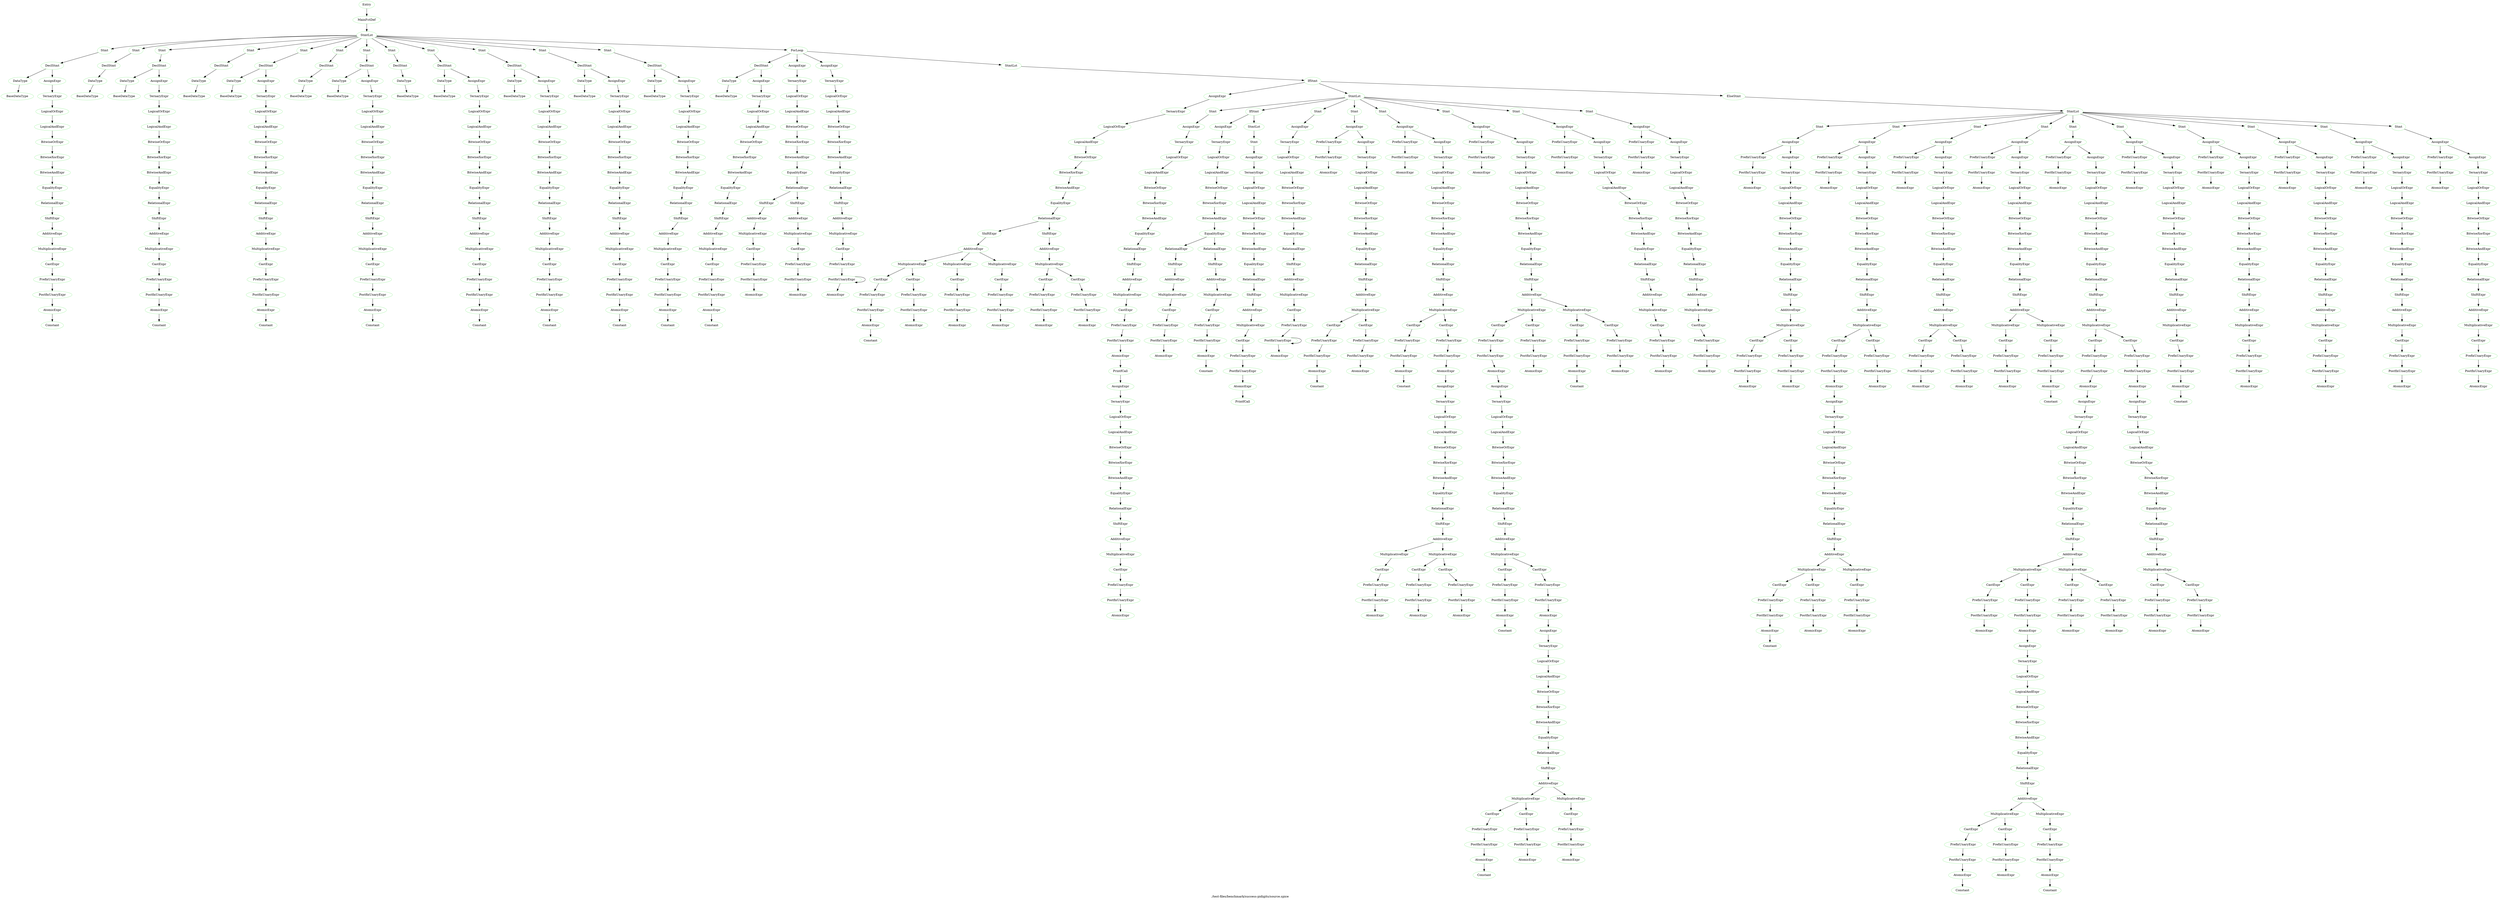digraph {
 rankdir="TB";
 label="./test-files/benchmark/success-pidigits/source.spice";
 L4C1_Entry [color="lightgreen",label="Entry"];
 L4C1_MainFctDef [color="lightgreen",label="MainFctDef"];
 L4C1_Entry -> L4C1_MainFctDef;
 L5C5_StmtLst [color="lightgreen",label="StmtLst"];
 L4C1_MainFctDef -> L5C5_StmtLst;
 L5C5_Stmt [color="lightgreen",label="Stmt"];
 L5C5_StmtLst -> L5C5_Stmt;
 L5C5_DeclStmt [color="lightgreen",label="DeclStmt"];
 L5C5_Stmt -> L5C5_DeclStmt;
 L5C5_DataType [color="lightgreen",label="DataType"];
 L5C5_DeclStmt -> L5C5_DataType;
 L5C5_BaseDataType [color="lightgreen",label="BaseDataType"];
 L5C5_DataType -> L5C5_BaseDataType;
 L5C14_AssignExpr [color="lightgreen",label="AssignExpr"];
 L5C5_DeclStmt -> L5C14_AssignExpr;
 L5C14_TernaryExpr [color="lightgreen",label="TernaryExpr"];
 L5C14_AssignExpr -> L5C14_TernaryExpr;
 L5C14_LogicalOrExpr [color="lightgreen",label="LogicalOrExpr"];
 L5C14_TernaryExpr -> L5C14_LogicalOrExpr;
 L5C14_LogicalAndExpr [color="lightgreen",label="LogicalAndExpr"];
 L5C14_LogicalOrExpr -> L5C14_LogicalAndExpr;
 L5C14_BitwiseOrExpr [color="lightgreen",label="BitwiseOrExpr"];
 L5C14_LogicalAndExpr -> L5C14_BitwiseOrExpr;
 L5C14_BitwiseXorExpr [color="lightgreen",label="BitwiseXorExpr"];
 L5C14_BitwiseOrExpr -> L5C14_BitwiseXorExpr;
 L5C14_BitwiseAndExpr [color="lightgreen",label="BitwiseAndExpr"];
 L5C14_BitwiseXorExpr -> L5C14_BitwiseAndExpr;
 L5C14_EqualityExpr [color="lightgreen",label="EqualityExpr"];
 L5C14_BitwiseAndExpr -> L5C14_EqualityExpr;
 L5C14_RelationalExpr [color="lightgreen",label="RelationalExpr"];
 L5C14_EqualityExpr -> L5C14_RelationalExpr;
 L5C14_ShiftExpr [color="lightgreen",label="ShiftExpr"];
 L5C14_RelationalExpr -> L5C14_ShiftExpr;
 L5C14_AdditiveExpr [color="lightgreen",label="AdditiveExpr"];
 L5C14_ShiftExpr -> L5C14_AdditiveExpr;
 L5C14_MultiplicativeExpr [color="lightgreen",label="MultiplicativeExpr"];
 L5C14_AdditiveExpr -> L5C14_MultiplicativeExpr;
 L5C14_CastExpr [color="lightgreen",label="CastExpr"];
 L5C14_MultiplicativeExpr -> L5C14_CastExpr;
 L5C14_PrefixUnaryExpr [color="lightgreen",label="PrefixUnaryExpr"];
 L5C14_CastExpr -> L5C14_PrefixUnaryExpr;
 L5C14_PostfixUnaryExpr [color="lightgreen",label="PostfixUnaryExpr"];
 L5C14_PrefixUnaryExpr -> L5C14_PostfixUnaryExpr;
 L5C14_AtomicExpr [color="lightgreen",label="AtomicExpr"];
 L5C14_PostfixUnaryExpr -> L5C14_AtomicExpr;
 L5C14_Constant [color="lightgreen",label="Constant"];
 L5C14_AtomicExpr -> L5C14_Constant;
 L6C5_Stmt [color="lightgreen",label="Stmt"];
 L5C5_StmtLst -> L6C5_Stmt;
 L6C5_DeclStmt [color="lightgreen",label="DeclStmt"];
 L6C5_Stmt -> L6C5_DeclStmt;
 L6C5_DataType [color="lightgreen",label="DataType"];
 L6C5_DeclStmt -> L6C5_DataType;
 L6C5_BaseDataType [color="lightgreen",label="BaseDataType"];
 L6C5_DataType -> L6C5_BaseDataType;
 L7C5_Stmt [color="lightgreen",label="Stmt"];
 L5C5_StmtLst -> L7C5_Stmt;
 L7C5_DeclStmt [color="lightgreen",label="DeclStmt"];
 L7C5_Stmt -> L7C5_DeclStmt;
 L7C5_DataType [color="lightgreen",label="DataType"];
 L7C5_DeclStmt -> L7C5_DataType;
 L7C5_BaseDataType [color="lightgreen",label="BaseDataType"];
 L7C5_DataType -> L7C5_BaseDataType;
 L7C14_AssignExpr [color="lightgreen",label="AssignExpr"];
 L7C5_DeclStmt -> L7C14_AssignExpr;
 L7C14_TernaryExpr [color="lightgreen",label="TernaryExpr"];
 L7C14_AssignExpr -> L7C14_TernaryExpr;
 L7C14_LogicalOrExpr [color="lightgreen",label="LogicalOrExpr"];
 L7C14_TernaryExpr -> L7C14_LogicalOrExpr;
 L7C14_LogicalAndExpr [color="lightgreen",label="LogicalAndExpr"];
 L7C14_LogicalOrExpr -> L7C14_LogicalAndExpr;
 L7C14_BitwiseOrExpr [color="lightgreen",label="BitwiseOrExpr"];
 L7C14_LogicalAndExpr -> L7C14_BitwiseOrExpr;
 L7C14_BitwiseXorExpr [color="lightgreen",label="BitwiseXorExpr"];
 L7C14_BitwiseOrExpr -> L7C14_BitwiseXorExpr;
 L7C14_BitwiseAndExpr [color="lightgreen",label="BitwiseAndExpr"];
 L7C14_BitwiseXorExpr -> L7C14_BitwiseAndExpr;
 L7C14_EqualityExpr [color="lightgreen",label="EqualityExpr"];
 L7C14_BitwiseAndExpr -> L7C14_EqualityExpr;
 L7C14_RelationalExpr [color="lightgreen",label="RelationalExpr"];
 L7C14_EqualityExpr -> L7C14_RelationalExpr;
 L7C14_ShiftExpr [color="lightgreen",label="ShiftExpr"];
 L7C14_RelationalExpr -> L7C14_ShiftExpr;
 L7C14_AdditiveExpr [color="lightgreen",label="AdditiveExpr"];
 L7C14_ShiftExpr -> L7C14_AdditiveExpr;
 L7C14_MultiplicativeExpr [color="lightgreen",label="MultiplicativeExpr"];
 L7C14_AdditiveExpr -> L7C14_MultiplicativeExpr;
 L7C14_CastExpr [color="lightgreen",label="CastExpr"];
 L7C14_MultiplicativeExpr -> L7C14_CastExpr;
 L7C14_PrefixUnaryExpr [color="lightgreen",label="PrefixUnaryExpr"];
 L7C14_CastExpr -> L7C14_PrefixUnaryExpr;
 L7C14_PostfixUnaryExpr [color="lightgreen",label="PostfixUnaryExpr"];
 L7C14_PrefixUnaryExpr -> L7C14_PostfixUnaryExpr;
 L7C14_AtomicExpr [color="lightgreen",label="AtomicExpr"];
 L7C14_PostfixUnaryExpr -> L7C14_AtomicExpr;
 L7C14_Constant [color="lightgreen",label="Constant"];
 L7C14_AtomicExpr -> L7C14_Constant;
 L8C5_Stmt [color="lightgreen",label="Stmt"];
 L5C5_StmtLst -> L8C5_Stmt;
 L8C5_DeclStmt [color="lightgreen",label="DeclStmt"];
 L8C5_Stmt -> L8C5_DeclStmt;
 L8C5_DataType [color="lightgreen",label="DataType"];
 L8C5_DeclStmt -> L8C5_DataType;
 L8C5_BaseDataType [color="lightgreen",label="BaseDataType"];
 L8C5_DataType -> L8C5_BaseDataType;
 L9C5_Stmt [color="lightgreen",label="Stmt"];
 L5C5_StmtLst -> L9C5_Stmt;
 L9C5_DeclStmt [color="lightgreen",label="DeclStmt"];
 L9C5_Stmt -> L9C5_DeclStmt;
 L9C5_DataType [color="lightgreen",label="DataType"];
 L9C5_DeclStmt -> L9C5_DataType;
 L9C5_BaseDataType [color="lightgreen",label="BaseDataType"];
 L9C5_DataType -> L9C5_BaseDataType;
 L9C14_AssignExpr [color="lightgreen",label="AssignExpr"];
 L9C5_DeclStmt -> L9C14_AssignExpr;
 L9C14_TernaryExpr [color="lightgreen",label="TernaryExpr"];
 L9C14_AssignExpr -> L9C14_TernaryExpr;
 L9C14_LogicalOrExpr [color="lightgreen",label="LogicalOrExpr"];
 L9C14_TernaryExpr -> L9C14_LogicalOrExpr;
 L9C14_LogicalAndExpr [color="lightgreen",label="LogicalAndExpr"];
 L9C14_LogicalOrExpr -> L9C14_LogicalAndExpr;
 L9C14_BitwiseOrExpr [color="lightgreen",label="BitwiseOrExpr"];
 L9C14_LogicalAndExpr -> L9C14_BitwiseOrExpr;
 L9C14_BitwiseXorExpr [color="lightgreen",label="BitwiseXorExpr"];
 L9C14_BitwiseOrExpr -> L9C14_BitwiseXorExpr;
 L9C14_BitwiseAndExpr [color="lightgreen",label="BitwiseAndExpr"];
 L9C14_BitwiseXorExpr -> L9C14_BitwiseAndExpr;
 L9C14_EqualityExpr [color="lightgreen",label="EqualityExpr"];
 L9C14_BitwiseAndExpr -> L9C14_EqualityExpr;
 L9C14_RelationalExpr [color="lightgreen",label="RelationalExpr"];
 L9C14_EqualityExpr -> L9C14_RelationalExpr;
 L9C14_ShiftExpr [color="lightgreen",label="ShiftExpr"];
 L9C14_RelationalExpr -> L9C14_ShiftExpr;
 L9C14_AdditiveExpr [color="lightgreen",label="AdditiveExpr"];
 L9C14_ShiftExpr -> L9C14_AdditiveExpr;
 L9C14_MultiplicativeExpr [color="lightgreen",label="MultiplicativeExpr"];
 L9C14_AdditiveExpr -> L9C14_MultiplicativeExpr;
 L9C14_CastExpr [color="lightgreen",label="CastExpr"];
 L9C14_MultiplicativeExpr -> L9C14_CastExpr;
 L9C14_PrefixUnaryExpr [color="lightgreen",label="PrefixUnaryExpr"];
 L9C14_CastExpr -> L9C14_PrefixUnaryExpr;
 L9C14_PostfixUnaryExpr [color="lightgreen",label="PostfixUnaryExpr"];
 L9C14_PrefixUnaryExpr -> L9C14_PostfixUnaryExpr;
 L9C14_AtomicExpr [color="lightgreen",label="AtomicExpr"];
 L9C14_PostfixUnaryExpr -> L9C14_AtomicExpr;
 L9C14_Constant [color="lightgreen",label="Constant"];
 L9C14_AtomicExpr -> L9C14_Constant;
 L10C5_Stmt [color="lightgreen",label="Stmt"];
 L5C5_StmtLst -> L10C5_Stmt;
 L10C5_DeclStmt [color="lightgreen",label="DeclStmt"];
 L10C5_Stmt -> L10C5_DeclStmt;
 L10C5_DataType [color="lightgreen",label="DataType"];
 L10C5_DeclStmt -> L10C5_DataType;
 L10C5_BaseDataType [color="lightgreen",label="BaseDataType"];
 L10C5_DataType -> L10C5_BaseDataType;
 L11C5_Stmt [color="lightgreen",label="Stmt"];
 L5C5_StmtLst -> L11C5_Stmt;
 L11C5_DeclStmt [color="lightgreen",label="DeclStmt"];
 L11C5_Stmt -> L11C5_DeclStmt;
 L11C5_DataType [color="lightgreen",label="DataType"];
 L11C5_DeclStmt -> L11C5_DataType;
 L11C5_BaseDataType [color="lightgreen",label="BaseDataType"];
 L11C5_DataType -> L11C5_BaseDataType;
 L11C14_AssignExpr [color="lightgreen",label="AssignExpr"];
 L11C5_DeclStmt -> L11C14_AssignExpr;
 L11C14_TernaryExpr [color="lightgreen",label="TernaryExpr"];
 L11C14_AssignExpr -> L11C14_TernaryExpr;
 L11C14_LogicalOrExpr [color="lightgreen",label="LogicalOrExpr"];
 L11C14_TernaryExpr -> L11C14_LogicalOrExpr;
 L11C14_LogicalAndExpr [color="lightgreen",label="LogicalAndExpr"];
 L11C14_LogicalOrExpr -> L11C14_LogicalAndExpr;
 L11C14_BitwiseOrExpr [color="lightgreen",label="BitwiseOrExpr"];
 L11C14_LogicalAndExpr -> L11C14_BitwiseOrExpr;
 L11C14_BitwiseXorExpr [color="lightgreen",label="BitwiseXorExpr"];
 L11C14_BitwiseOrExpr -> L11C14_BitwiseXorExpr;
 L11C14_BitwiseAndExpr [color="lightgreen",label="BitwiseAndExpr"];
 L11C14_BitwiseXorExpr -> L11C14_BitwiseAndExpr;
 L11C14_EqualityExpr [color="lightgreen",label="EqualityExpr"];
 L11C14_BitwiseAndExpr -> L11C14_EqualityExpr;
 L11C14_RelationalExpr [color="lightgreen",label="RelationalExpr"];
 L11C14_EqualityExpr -> L11C14_RelationalExpr;
 L11C14_ShiftExpr [color="lightgreen",label="ShiftExpr"];
 L11C14_RelationalExpr -> L11C14_ShiftExpr;
 L11C14_AdditiveExpr [color="lightgreen",label="AdditiveExpr"];
 L11C14_ShiftExpr -> L11C14_AdditiveExpr;
 L11C14_MultiplicativeExpr [color="lightgreen",label="MultiplicativeExpr"];
 L11C14_AdditiveExpr -> L11C14_MultiplicativeExpr;
 L11C14_CastExpr [color="lightgreen",label="CastExpr"];
 L11C14_MultiplicativeExpr -> L11C14_CastExpr;
 L11C14_PrefixUnaryExpr [color="lightgreen",label="PrefixUnaryExpr"];
 L11C14_CastExpr -> L11C14_PrefixUnaryExpr;
 L11C14_PostfixUnaryExpr [color="lightgreen",label="PostfixUnaryExpr"];
 L11C14_PrefixUnaryExpr -> L11C14_PostfixUnaryExpr;
 L11C14_AtomicExpr [color="lightgreen",label="AtomicExpr"];
 L11C14_PostfixUnaryExpr -> L11C14_AtomicExpr;
 L11C14_Constant [color="lightgreen",label="Constant"];
 L11C14_AtomicExpr -> L11C14_Constant;
 L12C5_Stmt [color="lightgreen",label="Stmt"];
 L5C5_StmtLst -> L12C5_Stmt;
 L12C5_DeclStmt [color="lightgreen",label="DeclStmt"];
 L12C5_Stmt -> L12C5_DeclStmt;
 L12C5_DataType [color="lightgreen",label="DataType"];
 L12C5_DeclStmt -> L12C5_DataType;
 L12C5_BaseDataType [color="lightgreen",label="BaseDataType"];
 L12C5_DataType -> L12C5_BaseDataType;
 L13C5_Stmt [color="lightgreen",label="Stmt"];
 L5C5_StmtLst -> L13C5_Stmt;
 L13C5_DeclStmt [color="lightgreen",label="DeclStmt"];
 L13C5_Stmt -> L13C5_DeclStmt;
 L13C5_DataType [color="lightgreen",label="DataType"];
 L13C5_DeclStmt -> L13C5_DataType;
 L13C5_BaseDataType [color="lightgreen",label="BaseDataType"];
 L13C5_DataType -> L13C5_BaseDataType;
 L13C14_AssignExpr [color="lightgreen",label="AssignExpr"];
 L13C5_DeclStmt -> L13C14_AssignExpr;
 L13C14_TernaryExpr [color="lightgreen",label="TernaryExpr"];
 L13C14_AssignExpr -> L13C14_TernaryExpr;
 L13C14_LogicalOrExpr [color="lightgreen",label="LogicalOrExpr"];
 L13C14_TernaryExpr -> L13C14_LogicalOrExpr;
 L13C14_LogicalAndExpr [color="lightgreen",label="LogicalAndExpr"];
 L13C14_LogicalOrExpr -> L13C14_LogicalAndExpr;
 L13C14_BitwiseOrExpr [color="lightgreen",label="BitwiseOrExpr"];
 L13C14_LogicalAndExpr -> L13C14_BitwiseOrExpr;
 L13C14_BitwiseXorExpr [color="lightgreen",label="BitwiseXorExpr"];
 L13C14_BitwiseOrExpr -> L13C14_BitwiseXorExpr;
 L13C14_BitwiseAndExpr [color="lightgreen",label="BitwiseAndExpr"];
 L13C14_BitwiseXorExpr -> L13C14_BitwiseAndExpr;
 L13C14_EqualityExpr [color="lightgreen",label="EqualityExpr"];
 L13C14_BitwiseAndExpr -> L13C14_EqualityExpr;
 L13C14_RelationalExpr [color="lightgreen",label="RelationalExpr"];
 L13C14_EqualityExpr -> L13C14_RelationalExpr;
 L13C14_ShiftExpr [color="lightgreen",label="ShiftExpr"];
 L13C14_RelationalExpr -> L13C14_ShiftExpr;
 L13C14_AdditiveExpr [color="lightgreen",label="AdditiveExpr"];
 L13C14_ShiftExpr -> L13C14_AdditiveExpr;
 L13C14_MultiplicativeExpr [color="lightgreen",label="MultiplicativeExpr"];
 L13C14_AdditiveExpr -> L13C14_MultiplicativeExpr;
 L13C14_CastExpr [color="lightgreen",label="CastExpr"];
 L13C14_MultiplicativeExpr -> L13C14_CastExpr;
 L13C14_PrefixUnaryExpr [color="lightgreen",label="PrefixUnaryExpr"];
 L13C14_CastExpr -> L13C14_PrefixUnaryExpr;
 L13C14_PostfixUnaryExpr [color="lightgreen",label="PostfixUnaryExpr"];
 L13C14_PrefixUnaryExpr -> L13C14_PostfixUnaryExpr;
 L13C14_AtomicExpr [color="lightgreen",label="AtomicExpr"];
 L13C14_PostfixUnaryExpr -> L13C14_AtomicExpr;
 L13C14_Constant [color="lightgreen",label="Constant"];
 L13C14_AtomicExpr -> L13C14_Constant;
 L14C5_Stmt [color="lightgreen",label="Stmt"];
 L5C5_StmtLst -> L14C5_Stmt;
 L14C5_DeclStmt [color="lightgreen",label="DeclStmt"];
 L14C5_Stmt -> L14C5_DeclStmt;
 L14C5_DataType [color="lightgreen",label="DataType"];
 L14C5_DeclStmt -> L14C5_DataType;
 L14C5_BaseDataType [color="lightgreen",label="BaseDataType"];
 L14C5_DataType -> L14C5_BaseDataType;
 L14C14_AssignExpr [color="lightgreen",label="AssignExpr"];
 L14C5_DeclStmt -> L14C14_AssignExpr;
 L14C14_TernaryExpr [color="lightgreen",label="TernaryExpr"];
 L14C14_AssignExpr -> L14C14_TernaryExpr;
 L14C14_LogicalOrExpr [color="lightgreen",label="LogicalOrExpr"];
 L14C14_TernaryExpr -> L14C14_LogicalOrExpr;
 L14C14_LogicalAndExpr [color="lightgreen",label="LogicalAndExpr"];
 L14C14_LogicalOrExpr -> L14C14_LogicalAndExpr;
 L14C14_BitwiseOrExpr [color="lightgreen",label="BitwiseOrExpr"];
 L14C14_LogicalAndExpr -> L14C14_BitwiseOrExpr;
 L14C14_BitwiseXorExpr [color="lightgreen",label="BitwiseXorExpr"];
 L14C14_BitwiseOrExpr -> L14C14_BitwiseXorExpr;
 L14C14_BitwiseAndExpr [color="lightgreen",label="BitwiseAndExpr"];
 L14C14_BitwiseXorExpr -> L14C14_BitwiseAndExpr;
 L14C14_EqualityExpr [color="lightgreen",label="EqualityExpr"];
 L14C14_BitwiseAndExpr -> L14C14_EqualityExpr;
 L14C14_RelationalExpr [color="lightgreen",label="RelationalExpr"];
 L14C14_EqualityExpr -> L14C14_RelationalExpr;
 L14C14_ShiftExpr [color="lightgreen",label="ShiftExpr"];
 L14C14_RelationalExpr -> L14C14_ShiftExpr;
 L14C14_AdditiveExpr [color="lightgreen",label="AdditiveExpr"];
 L14C14_ShiftExpr -> L14C14_AdditiveExpr;
 L14C14_MultiplicativeExpr [color="lightgreen",label="MultiplicativeExpr"];
 L14C14_AdditiveExpr -> L14C14_MultiplicativeExpr;
 L14C14_CastExpr [color="lightgreen",label="CastExpr"];
 L14C14_MultiplicativeExpr -> L14C14_CastExpr;
 L14C14_PrefixUnaryExpr [color="lightgreen",label="PrefixUnaryExpr"];
 L14C14_CastExpr -> L14C14_PrefixUnaryExpr;
 L14C14_PostfixUnaryExpr [color="lightgreen",label="PostfixUnaryExpr"];
 L14C14_PrefixUnaryExpr -> L14C14_PostfixUnaryExpr;
 L14C14_AtomicExpr [color="lightgreen",label="AtomicExpr"];
 L14C14_PostfixUnaryExpr -> L14C14_AtomicExpr;
 L14C14_Constant [color="lightgreen",label="Constant"];
 L14C14_AtomicExpr -> L14C14_Constant;
 L16C5_Stmt [color="lightgreen",label="Stmt"];
 L5C5_StmtLst -> L16C5_Stmt;
 L16C5_DeclStmt [color="lightgreen",label="DeclStmt"];
 L16C5_Stmt -> L16C5_DeclStmt;
 L16C5_DataType [color="lightgreen",label="DataType"];
 L16C5_DeclStmt -> L16C5_DataType;
 L16C5_BaseDataType [color="lightgreen",label="BaseDataType"];
 L16C5_DataType -> L16C5_BaseDataType;
 L16C22_AssignExpr [color="lightgreen",label="AssignExpr"];
 L16C5_DeclStmt -> L16C22_AssignExpr;
 L16C22_TernaryExpr [color="lightgreen",label="TernaryExpr"];
 L16C22_AssignExpr -> L16C22_TernaryExpr;
 L16C22_LogicalOrExpr [color="lightgreen",label="LogicalOrExpr"];
 L16C22_TernaryExpr -> L16C22_LogicalOrExpr;
 L16C22_LogicalAndExpr [color="lightgreen",label="LogicalAndExpr"];
 L16C22_LogicalOrExpr -> L16C22_LogicalAndExpr;
 L16C22_BitwiseOrExpr [color="lightgreen",label="BitwiseOrExpr"];
 L16C22_LogicalAndExpr -> L16C22_BitwiseOrExpr;
 L16C22_BitwiseXorExpr [color="lightgreen",label="BitwiseXorExpr"];
 L16C22_BitwiseOrExpr -> L16C22_BitwiseXorExpr;
 L16C22_BitwiseAndExpr [color="lightgreen",label="BitwiseAndExpr"];
 L16C22_BitwiseXorExpr -> L16C22_BitwiseAndExpr;
 L16C22_EqualityExpr [color="lightgreen",label="EqualityExpr"];
 L16C22_BitwiseAndExpr -> L16C22_EqualityExpr;
 L16C22_RelationalExpr [color="lightgreen",label="RelationalExpr"];
 L16C22_EqualityExpr -> L16C22_RelationalExpr;
 L16C22_ShiftExpr [color="lightgreen",label="ShiftExpr"];
 L16C22_RelationalExpr -> L16C22_ShiftExpr;
 L16C22_AdditiveExpr [color="lightgreen",label="AdditiveExpr"];
 L16C22_ShiftExpr -> L16C22_AdditiveExpr;
 L16C22_MultiplicativeExpr [color="lightgreen",label="MultiplicativeExpr"];
 L16C22_AdditiveExpr -> L16C22_MultiplicativeExpr;
 L16C22_CastExpr [color="lightgreen",label="CastExpr"];
 L16C22_MultiplicativeExpr -> L16C22_CastExpr;
 L16C22_PrefixUnaryExpr [color="lightgreen",label="PrefixUnaryExpr"];
 L16C22_CastExpr -> L16C22_PrefixUnaryExpr;
 L16C22_PostfixUnaryExpr [color="lightgreen",label="PostfixUnaryExpr"];
 L16C22_PrefixUnaryExpr -> L16C22_PostfixUnaryExpr;
 L16C22_AtomicExpr [color="lightgreen",label="AtomicExpr"];
 L16C22_PostfixUnaryExpr -> L16C22_AtomicExpr;
 L16C22_Constant [color="lightgreen",label="Constant"];
 L16C22_AtomicExpr -> L16C22_Constant;
 L17C5_Stmt [color="lightgreen",label="Stmt"];
 L5C5_StmtLst -> L17C5_Stmt;
 L17C5_DeclStmt [color="lightgreen",label="DeclStmt"];
 L17C5_Stmt -> L17C5_DeclStmt;
 L17C5_DataType [color="lightgreen",label="DataType"];
 L17C5_DeclStmt -> L17C5_DataType;
 L17C5_BaseDataType [color="lightgreen",label="BaseDataType"];
 L17C5_DataType -> L17C5_BaseDataType;
 L17C25_AssignExpr [color="lightgreen",label="AssignExpr"];
 L17C5_DeclStmt -> L17C25_AssignExpr;
 L17C25_TernaryExpr [color="lightgreen",label="TernaryExpr"];
 L17C25_AssignExpr -> L17C25_TernaryExpr;
 L17C25_LogicalOrExpr [color="lightgreen",label="LogicalOrExpr"];
 L17C25_TernaryExpr -> L17C25_LogicalOrExpr;
 L17C25_LogicalAndExpr [color="lightgreen",label="LogicalAndExpr"];
 L17C25_LogicalOrExpr -> L17C25_LogicalAndExpr;
 L17C25_BitwiseOrExpr [color="lightgreen",label="BitwiseOrExpr"];
 L17C25_LogicalAndExpr -> L17C25_BitwiseOrExpr;
 L17C25_BitwiseXorExpr [color="lightgreen",label="BitwiseXorExpr"];
 L17C25_BitwiseOrExpr -> L17C25_BitwiseXorExpr;
 L17C25_BitwiseAndExpr [color="lightgreen",label="BitwiseAndExpr"];
 L17C25_BitwiseXorExpr -> L17C25_BitwiseAndExpr;
 L17C25_EqualityExpr [color="lightgreen",label="EqualityExpr"];
 L17C25_BitwiseAndExpr -> L17C25_EqualityExpr;
 L17C25_RelationalExpr [color="lightgreen",label="RelationalExpr"];
 L17C25_EqualityExpr -> L17C25_RelationalExpr;
 L17C25_ShiftExpr [color="lightgreen",label="ShiftExpr"];
 L17C25_RelationalExpr -> L17C25_ShiftExpr;
 L17C25_AdditiveExpr [color="lightgreen",label="AdditiveExpr"];
 L17C25_ShiftExpr -> L17C25_AdditiveExpr;
 L17C25_MultiplicativeExpr [color="lightgreen",label="MultiplicativeExpr"];
 L17C25_AdditiveExpr -> L17C25_MultiplicativeExpr;
 L17C25_CastExpr [color="lightgreen",label="CastExpr"];
 L17C25_MultiplicativeExpr -> L17C25_CastExpr;
 L17C25_PrefixUnaryExpr [color="lightgreen",label="PrefixUnaryExpr"];
 L17C25_CastExpr -> L17C25_PrefixUnaryExpr;
 L17C25_PostfixUnaryExpr [color="lightgreen",label="PostfixUnaryExpr"];
 L17C25_PrefixUnaryExpr -> L17C25_PostfixUnaryExpr;
 L17C25_AtomicExpr [color="lightgreen",label="AtomicExpr"];
 L17C25_PostfixUnaryExpr -> L17C25_AtomicExpr;
 L17C25_Constant [color="lightgreen",label="Constant"];
 L17C25_AtomicExpr -> L17C25_Constant;
 L19C5_ForLoop [color="lightgreen",label="ForLoop"];
 L5C5_StmtLst -> L19C5_ForLoop;
 L19C9_DeclStmt [color="lightgreen",label="DeclStmt"];
 L19C5_ForLoop -> L19C9_DeclStmt;
 L19C9_DataType [color="lightgreen",label="DataType"];
 L19C9_DeclStmt -> L19C9_DataType;
 L19C9_BaseDataType [color="lightgreen",label="BaseDataType"];
 L19C9_DataType -> L19C9_BaseDataType;
 L19C17_AssignExpr [color="lightgreen",label="AssignExpr"];
 L19C9_DeclStmt -> L19C17_AssignExpr;
 L19C17_TernaryExpr [color="lightgreen",label="TernaryExpr"];
 L19C17_AssignExpr -> L19C17_TernaryExpr;
 L19C17_LogicalOrExpr [color="lightgreen",label="LogicalOrExpr"];
 L19C17_TernaryExpr -> L19C17_LogicalOrExpr;
 L19C17_LogicalAndExpr [color="lightgreen",label="LogicalAndExpr"];
 L19C17_LogicalOrExpr -> L19C17_LogicalAndExpr;
 L19C17_BitwiseOrExpr [color="lightgreen",label="BitwiseOrExpr"];
 L19C17_LogicalAndExpr -> L19C17_BitwiseOrExpr;
 L19C17_BitwiseXorExpr [color="lightgreen",label="BitwiseXorExpr"];
 L19C17_BitwiseOrExpr -> L19C17_BitwiseXorExpr;
 L19C17_BitwiseAndExpr [color="lightgreen",label="BitwiseAndExpr"];
 L19C17_BitwiseXorExpr -> L19C17_BitwiseAndExpr;
 L19C17_EqualityExpr [color="lightgreen",label="EqualityExpr"];
 L19C17_BitwiseAndExpr -> L19C17_EqualityExpr;
 L19C17_RelationalExpr [color="lightgreen",label="RelationalExpr"];
 L19C17_EqualityExpr -> L19C17_RelationalExpr;
 L19C17_ShiftExpr [color="lightgreen",label="ShiftExpr"];
 L19C17_RelationalExpr -> L19C17_ShiftExpr;
 L19C17_AdditiveExpr [color="lightgreen",label="AdditiveExpr"];
 L19C17_ShiftExpr -> L19C17_AdditiveExpr;
 L19C17_MultiplicativeExpr [color="lightgreen",label="MultiplicativeExpr"];
 L19C17_AdditiveExpr -> L19C17_MultiplicativeExpr;
 L19C17_CastExpr [color="lightgreen",label="CastExpr"];
 L19C17_MultiplicativeExpr -> L19C17_CastExpr;
 L19C17_PrefixUnaryExpr [color="lightgreen",label="PrefixUnaryExpr"];
 L19C17_CastExpr -> L19C17_PrefixUnaryExpr;
 L19C17_PostfixUnaryExpr [color="lightgreen",label="PostfixUnaryExpr"];
 L19C17_PrefixUnaryExpr -> L19C17_PostfixUnaryExpr;
 L19C17_AtomicExpr [color="lightgreen",label="AtomicExpr"];
 L19C17_PostfixUnaryExpr -> L19C17_AtomicExpr;
 L19C17_Constant [color="lightgreen",label="Constant"];
 L19C17_AtomicExpr -> L19C17_Constant;
 L19C20_AssignExpr [color="lightgreen",label="AssignExpr"];
 L19C5_ForLoop -> L19C20_AssignExpr;
 L19C20_TernaryExpr [color="lightgreen",label="TernaryExpr"];
 L19C20_AssignExpr -> L19C20_TernaryExpr;
 L19C20_LogicalOrExpr [color="lightgreen",label="LogicalOrExpr"];
 L19C20_TernaryExpr -> L19C20_LogicalOrExpr;
 L19C20_LogicalAndExpr [color="lightgreen",label="LogicalAndExpr"];
 L19C20_LogicalOrExpr -> L19C20_LogicalAndExpr;
 L19C20_BitwiseOrExpr [color="lightgreen",label="BitwiseOrExpr"];
 L19C20_LogicalAndExpr -> L19C20_BitwiseOrExpr;
 L19C20_BitwiseXorExpr [color="lightgreen",label="BitwiseXorExpr"];
 L19C20_BitwiseOrExpr -> L19C20_BitwiseXorExpr;
 L19C20_BitwiseAndExpr [color="lightgreen",label="BitwiseAndExpr"];
 L19C20_BitwiseXorExpr -> L19C20_BitwiseAndExpr;
 L19C20_EqualityExpr [color="lightgreen",label="EqualityExpr"];
 L19C20_BitwiseAndExpr -> L19C20_EqualityExpr;
 L19C20_RelationalExpr [color="lightgreen",label="RelationalExpr"];
 L19C20_EqualityExpr -> L19C20_RelationalExpr;
 L19C20_ShiftExpr [color="lightgreen",label="ShiftExpr"];
 L19C20_RelationalExpr -> L19C20_ShiftExpr;
 L19C20_AdditiveExpr [color="lightgreen",label="AdditiveExpr"];
 L19C20_ShiftExpr -> L19C20_AdditiveExpr;
 L19C20_MultiplicativeExpr [color="lightgreen",label="MultiplicativeExpr"];
 L19C20_AdditiveExpr -> L19C20_MultiplicativeExpr;
 L19C20_CastExpr [color="lightgreen",label="CastExpr"];
 L19C20_MultiplicativeExpr -> L19C20_CastExpr;
 L19C20_PrefixUnaryExpr [color="lightgreen",label="PrefixUnaryExpr"];
 L19C20_CastExpr -> L19C20_PrefixUnaryExpr;
 L19C20_PostfixUnaryExpr [color="lightgreen",label="PostfixUnaryExpr"];
 L19C20_PrefixUnaryExpr -> L19C20_PostfixUnaryExpr;
 L19C20_AtomicExpr [color="lightgreen",label="AtomicExpr"];
 L19C20_PostfixUnaryExpr -> L19C20_AtomicExpr;
 L19C24_ShiftExpr [color="lightgreen",label="ShiftExpr"];
 L19C20_RelationalExpr -> L19C24_ShiftExpr;
 L19C24_AdditiveExpr [color="lightgreen",label="AdditiveExpr"];
 L19C24_ShiftExpr -> L19C24_AdditiveExpr;
 L19C24_MultiplicativeExpr [color="lightgreen",label="MultiplicativeExpr"];
 L19C24_AdditiveExpr -> L19C24_MultiplicativeExpr;
 L19C24_CastExpr [color="lightgreen",label="CastExpr"];
 L19C24_MultiplicativeExpr -> L19C24_CastExpr;
 L19C24_PrefixUnaryExpr [color="lightgreen",label="PrefixUnaryExpr"];
 L19C24_CastExpr -> L19C24_PrefixUnaryExpr;
 L19C24_PostfixUnaryExpr [color="lightgreen",label="PostfixUnaryExpr"];
 L19C24_PrefixUnaryExpr -> L19C24_PostfixUnaryExpr;
 L19C24_AtomicExpr [color="lightgreen",label="AtomicExpr"];
 L19C24_PostfixUnaryExpr -> L19C24_AtomicExpr;
 L19C36_AssignExpr [color="lightgreen",label="AssignExpr"];
 L19C5_ForLoop -> L19C36_AssignExpr;
 L19C36_TernaryExpr [color="lightgreen",label="TernaryExpr"];
 L19C36_AssignExpr -> L19C36_TernaryExpr;
 L19C36_LogicalOrExpr [color="lightgreen",label="LogicalOrExpr"];
 L19C36_TernaryExpr -> L19C36_LogicalOrExpr;
 L19C36_LogicalAndExpr [color="lightgreen",label="LogicalAndExpr"];
 L19C36_LogicalOrExpr -> L19C36_LogicalAndExpr;
 L19C36_BitwiseOrExpr [color="lightgreen",label="BitwiseOrExpr"];
 L19C36_LogicalAndExpr -> L19C36_BitwiseOrExpr;
 L19C36_BitwiseXorExpr [color="lightgreen",label="BitwiseXorExpr"];
 L19C36_BitwiseOrExpr -> L19C36_BitwiseXorExpr;
 L19C36_BitwiseAndExpr [color="lightgreen",label="BitwiseAndExpr"];
 L19C36_BitwiseXorExpr -> L19C36_BitwiseAndExpr;
 L19C36_EqualityExpr [color="lightgreen",label="EqualityExpr"];
 L19C36_BitwiseAndExpr -> L19C36_EqualityExpr;
 L19C36_RelationalExpr [color="lightgreen",label="RelationalExpr"];
 L19C36_EqualityExpr -> L19C36_RelationalExpr;
 L19C36_ShiftExpr [color="lightgreen",label="ShiftExpr"];
 L19C36_RelationalExpr -> L19C36_ShiftExpr;
 L19C36_AdditiveExpr [color="lightgreen",label="AdditiveExpr"];
 L19C36_ShiftExpr -> L19C36_AdditiveExpr;
 L19C36_MultiplicativeExpr [color="lightgreen",label="MultiplicativeExpr"];
 L19C36_AdditiveExpr -> L19C36_MultiplicativeExpr;
 L19C36_CastExpr [color="lightgreen",label="CastExpr"];
 L19C36_MultiplicativeExpr -> L19C36_CastExpr;
 L19C36_PrefixUnaryExpr [color="lightgreen",label="PrefixUnaryExpr"];
 L19C36_CastExpr -> L19C36_PrefixUnaryExpr;
 L19C36_PostfixUnaryExpr [color="lightgreen",label="PostfixUnaryExpr"];
 L19C36_PrefixUnaryExpr -> L19C36_PostfixUnaryExpr;
 L19C36_PostfixUnaryExpr [color="lightgreen",label="PostfixUnaryExpr"];
 L19C36_PostfixUnaryExpr -> L19C36_PostfixUnaryExpr;
 L19C36_AtomicExpr [color="lightgreen",label="AtomicExpr"];
 L19C36_PostfixUnaryExpr -> L19C36_AtomicExpr;
 L20C9_StmtLst [color="lightgreen",label="StmtLst"];
 L19C5_ForLoop -> L20C9_StmtLst;
 L20C9_IfStmt [color="lightgreen",label="IfStmt"];
 L20C9_StmtLst -> L20C9_IfStmt;
 L20C12_AssignExpr [color="lightgreen",label="AssignExpr"];
 L20C9_IfStmt -> L20C12_AssignExpr;
 L20C12_TernaryExpr [color="lightgreen",label="TernaryExpr"];
 L20C12_AssignExpr -> L20C12_TernaryExpr;
 L20C12_LogicalOrExpr [color="lightgreen",label="LogicalOrExpr"];
 L20C12_TernaryExpr -> L20C12_LogicalOrExpr;
 L20C12_LogicalAndExpr [color="lightgreen",label="LogicalAndExpr"];
 L20C12_LogicalOrExpr -> L20C12_LogicalAndExpr;
 L20C12_BitwiseOrExpr [color="lightgreen",label="BitwiseOrExpr"];
 L20C12_LogicalAndExpr -> L20C12_BitwiseOrExpr;
 L20C12_BitwiseXorExpr [color="lightgreen",label="BitwiseXorExpr"];
 L20C12_BitwiseOrExpr -> L20C12_BitwiseXorExpr;
 L20C12_BitwiseAndExpr [color="lightgreen",label="BitwiseAndExpr"];
 L20C12_BitwiseXorExpr -> L20C12_BitwiseAndExpr;
 L20C12_EqualityExpr [color="lightgreen",label="EqualityExpr"];
 L20C12_BitwiseAndExpr -> L20C12_EqualityExpr;
 L20C12_RelationalExpr [color="lightgreen",label="RelationalExpr"];
 L20C12_EqualityExpr -> L20C12_RelationalExpr;
 L20C12_ShiftExpr [color="lightgreen",label="ShiftExpr"];
 L20C12_RelationalExpr -> L20C12_ShiftExpr;
 L20C12_AdditiveExpr [color="lightgreen",label="AdditiveExpr"];
 L20C12_ShiftExpr -> L20C12_AdditiveExpr;
 L20C12_MultiplicativeExpr [color="lightgreen",label="MultiplicativeExpr"];
 L20C12_AdditiveExpr -> L20C12_MultiplicativeExpr;
 L20C12_CastExpr [color="lightgreen",label="CastExpr"];
 L20C12_MultiplicativeExpr -> L20C12_CastExpr;
 L20C12_PrefixUnaryExpr [color="lightgreen",label="PrefixUnaryExpr"];
 L20C12_CastExpr -> L20C12_PrefixUnaryExpr;
 L20C12_PostfixUnaryExpr [color="lightgreen",label="PostfixUnaryExpr"];
 L20C12_PrefixUnaryExpr -> L20C12_PostfixUnaryExpr;
 L20C12_AtomicExpr [color="lightgreen",label="AtomicExpr"];
 L20C12_PostfixUnaryExpr -> L20C12_AtomicExpr;
 L20C12_Constant [color="lightgreen",label="Constant"];
 L20C12_AtomicExpr -> L20C12_Constant;
 L20C17_CastExpr [color="lightgreen",label="CastExpr"];
 L20C12_MultiplicativeExpr -> L20C17_CastExpr;
 L20C17_PrefixUnaryExpr [color="lightgreen",label="PrefixUnaryExpr"];
 L20C17_CastExpr -> L20C17_PrefixUnaryExpr;
 L20C17_PostfixUnaryExpr [color="lightgreen",label="PostfixUnaryExpr"];
 L20C17_PrefixUnaryExpr -> L20C17_PostfixUnaryExpr;
 L20C17_AtomicExpr [color="lightgreen",label="AtomicExpr"];
 L20C17_PostfixUnaryExpr -> L20C17_AtomicExpr;
 L20C21_MultiplicativeExpr [color="lightgreen",label="MultiplicativeExpr"];
 L20C12_AdditiveExpr -> L20C21_MultiplicativeExpr;
 L20C21_CastExpr [color="lightgreen",label="CastExpr"];
 L20C21_MultiplicativeExpr -> L20C21_CastExpr;
 L20C21_PrefixUnaryExpr [color="lightgreen",label="PrefixUnaryExpr"];
 L20C21_CastExpr -> L20C21_PrefixUnaryExpr;
 L20C21_PostfixUnaryExpr [color="lightgreen",label="PostfixUnaryExpr"];
 L20C21_PrefixUnaryExpr -> L20C21_PostfixUnaryExpr;
 L20C21_AtomicExpr [color="lightgreen",label="AtomicExpr"];
 L20C21_PostfixUnaryExpr -> L20C21_AtomicExpr;
 L20C25_MultiplicativeExpr [color="lightgreen",label="MultiplicativeExpr"];
 L20C12_AdditiveExpr -> L20C25_MultiplicativeExpr;
 L20C25_CastExpr [color="lightgreen",label="CastExpr"];
 L20C25_MultiplicativeExpr -> L20C25_CastExpr;
 L20C25_PrefixUnaryExpr [color="lightgreen",label="PrefixUnaryExpr"];
 L20C25_CastExpr -> L20C25_PrefixUnaryExpr;
 L20C25_PostfixUnaryExpr [color="lightgreen",label="PostfixUnaryExpr"];
 L20C25_PrefixUnaryExpr -> L20C25_PostfixUnaryExpr;
 L20C25_AtomicExpr [color="lightgreen",label="AtomicExpr"];
 L20C25_PostfixUnaryExpr -> L20C25_AtomicExpr;
 L20C29_ShiftExpr [color="lightgreen",label="ShiftExpr"];
 L20C12_RelationalExpr -> L20C29_ShiftExpr;
 L20C29_AdditiveExpr [color="lightgreen",label="AdditiveExpr"];
 L20C29_ShiftExpr -> L20C29_AdditiveExpr;
 L20C29_MultiplicativeExpr [color="lightgreen",label="MultiplicativeExpr"];
 L20C29_AdditiveExpr -> L20C29_MultiplicativeExpr;
 L20C29_CastExpr [color="lightgreen",label="CastExpr"];
 L20C29_MultiplicativeExpr -> L20C29_CastExpr;
 L20C29_PrefixUnaryExpr [color="lightgreen",label="PrefixUnaryExpr"];
 L20C29_CastExpr -> L20C29_PrefixUnaryExpr;
 L20C29_PostfixUnaryExpr [color="lightgreen",label="PostfixUnaryExpr"];
 L20C29_PrefixUnaryExpr -> L20C29_PostfixUnaryExpr;
 L20C29_AtomicExpr [color="lightgreen",label="AtomicExpr"];
 L20C29_PostfixUnaryExpr -> L20C29_AtomicExpr;
 L20C33_CastExpr [color="lightgreen",label="CastExpr"];
 L20C29_MultiplicativeExpr -> L20C33_CastExpr;
 L20C33_PrefixUnaryExpr [color="lightgreen",label="PrefixUnaryExpr"];
 L20C33_CastExpr -> L20C33_PrefixUnaryExpr;
 L20C33_PostfixUnaryExpr [color="lightgreen",label="PostfixUnaryExpr"];
 L20C33_PrefixUnaryExpr -> L20C33_PostfixUnaryExpr;
 L20C33_AtomicExpr [color="lightgreen",label="AtomicExpr"];
 L20C33_PostfixUnaryExpr -> L20C33_AtomicExpr;
 L21C13_StmtLst [color="lightgreen",label="StmtLst"];
 L20C9_IfStmt -> L21C13_StmtLst;
 L21C13_Stmt [color="lightgreen",label="Stmt"];
 L21C13_StmtLst -> L21C13_Stmt;
 L21C13_AssignExpr [color="lightgreen",label="AssignExpr"];
 L21C13_Stmt -> L21C13_AssignExpr;
 L21C13_TernaryExpr [color="lightgreen",label="TernaryExpr"];
 L21C13_AssignExpr -> L21C13_TernaryExpr;
 L21C13_LogicalOrExpr [color="lightgreen",label="LogicalOrExpr"];
 L21C13_TernaryExpr -> L21C13_LogicalOrExpr;
 L21C13_LogicalAndExpr [color="lightgreen",label="LogicalAndExpr"];
 L21C13_LogicalOrExpr -> L21C13_LogicalAndExpr;
 L21C13_BitwiseOrExpr [color="lightgreen",label="BitwiseOrExpr"];
 L21C13_LogicalAndExpr -> L21C13_BitwiseOrExpr;
 L21C13_BitwiseXorExpr [color="lightgreen",label="BitwiseXorExpr"];
 L21C13_BitwiseOrExpr -> L21C13_BitwiseXorExpr;
 L21C13_BitwiseAndExpr [color="lightgreen",label="BitwiseAndExpr"];
 L21C13_BitwiseXorExpr -> L21C13_BitwiseAndExpr;
 L21C13_EqualityExpr [color="lightgreen",label="EqualityExpr"];
 L21C13_BitwiseAndExpr -> L21C13_EqualityExpr;
 L21C13_RelationalExpr [color="lightgreen",label="RelationalExpr"];
 L21C13_EqualityExpr -> L21C13_RelationalExpr;
 L21C13_ShiftExpr [color="lightgreen",label="ShiftExpr"];
 L21C13_RelationalExpr -> L21C13_ShiftExpr;
 L21C13_AdditiveExpr [color="lightgreen",label="AdditiveExpr"];
 L21C13_ShiftExpr -> L21C13_AdditiveExpr;
 L21C13_MultiplicativeExpr [color="lightgreen",label="MultiplicativeExpr"];
 L21C13_AdditiveExpr -> L21C13_MultiplicativeExpr;
 L21C13_CastExpr [color="lightgreen",label="CastExpr"];
 L21C13_MultiplicativeExpr -> L21C13_CastExpr;
 L21C13_PrefixUnaryExpr [color="lightgreen",label="PrefixUnaryExpr"];
 L21C13_CastExpr -> L21C13_PrefixUnaryExpr;
 L21C13_PostfixUnaryExpr [color="lightgreen",label="PostfixUnaryExpr"];
 L21C13_PrefixUnaryExpr -> L21C13_PostfixUnaryExpr;
 L21C13_AtomicExpr [color="lightgreen",label="AtomicExpr"];
 L21C13_PostfixUnaryExpr -> L21C13_AtomicExpr;
 L21C13_PrintfCall [color="lightgreen",label="PrintfCall"];
 L21C13_AtomicExpr -> L21C13_PrintfCall;
 L21C26_AssignExpr [color="lightgreen",label="AssignExpr"];
 L21C13_PrintfCall -> L21C26_AssignExpr;
 L21C26_TernaryExpr [color="lightgreen",label="TernaryExpr"];
 L21C26_AssignExpr -> L21C26_TernaryExpr;
 L21C26_LogicalOrExpr [color="lightgreen",label="LogicalOrExpr"];
 L21C26_TernaryExpr -> L21C26_LogicalOrExpr;
 L21C26_LogicalAndExpr [color="lightgreen",label="LogicalAndExpr"];
 L21C26_LogicalOrExpr -> L21C26_LogicalAndExpr;
 L21C26_BitwiseOrExpr [color="lightgreen",label="BitwiseOrExpr"];
 L21C26_LogicalAndExpr -> L21C26_BitwiseOrExpr;
 L21C26_BitwiseXorExpr [color="lightgreen",label="BitwiseXorExpr"];
 L21C26_BitwiseOrExpr -> L21C26_BitwiseXorExpr;
 L21C26_BitwiseAndExpr [color="lightgreen",label="BitwiseAndExpr"];
 L21C26_BitwiseXorExpr -> L21C26_BitwiseAndExpr;
 L21C26_EqualityExpr [color="lightgreen",label="EqualityExpr"];
 L21C26_BitwiseAndExpr -> L21C26_EqualityExpr;
 L21C26_RelationalExpr [color="lightgreen",label="RelationalExpr"];
 L21C26_EqualityExpr -> L21C26_RelationalExpr;
 L21C26_ShiftExpr [color="lightgreen",label="ShiftExpr"];
 L21C26_RelationalExpr -> L21C26_ShiftExpr;
 L21C26_AdditiveExpr [color="lightgreen",label="AdditiveExpr"];
 L21C26_ShiftExpr -> L21C26_AdditiveExpr;
 L21C26_MultiplicativeExpr [color="lightgreen",label="MultiplicativeExpr"];
 L21C26_AdditiveExpr -> L21C26_MultiplicativeExpr;
 L21C26_CastExpr [color="lightgreen",label="CastExpr"];
 L21C26_MultiplicativeExpr -> L21C26_CastExpr;
 L21C26_PrefixUnaryExpr [color="lightgreen",label="PrefixUnaryExpr"];
 L21C26_CastExpr -> L21C26_PrefixUnaryExpr;
 L21C26_PostfixUnaryExpr [color="lightgreen",label="PostfixUnaryExpr"];
 L21C26_PrefixUnaryExpr -> L21C26_PostfixUnaryExpr;
 L21C26_AtomicExpr [color="lightgreen",label="AtomicExpr"];
 L21C26_PostfixUnaryExpr -> L21C26_AtomicExpr;
 L22C13_IfStmt [color="lightgreen",label="IfStmt"];
 L21C13_StmtLst -> L22C13_IfStmt;
 L22C16_AssignExpr [color="lightgreen",label="AssignExpr"];
 L22C13_IfStmt -> L22C16_AssignExpr;
 L22C16_TernaryExpr [color="lightgreen",label="TernaryExpr"];
 L22C16_AssignExpr -> L22C16_TernaryExpr;
 L22C16_LogicalOrExpr [color="lightgreen",label="LogicalOrExpr"];
 L22C16_TernaryExpr -> L22C16_LogicalOrExpr;
 L22C16_LogicalAndExpr [color="lightgreen",label="LogicalAndExpr"];
 L22C16_LogicalOrExpr -> L22C16_LogicalAndExpr;
 L22C16_BitwiseOrExpr [color="lightgreen",label="BitwiseOrExpr"];
 L22C16_LogicalAndExpr -> L22C16_BitwiseOrExpr;
 L22C16_BitwiseXorExpr [color="lightgreen",label="BitwiseXorExpr"];
 L22C16_BitwiseOrExpr -> L22C16_BitwiseXorExpr;
 L22C16_BitwiseAndExpr [color="lightgreen",label="BitwiseAndExpr"];
 L22C16_BitwiseXorExpr -> L22C16_BitwiseAndExpr;
 L22C16_EqualityExpr [color="lightgreen",label="EqualityExpr"];
 L22C16_BitwiseAndExpr -> L22C16_EqualityExpr;
 L22C16_RelationalExpr [color="lightgreen",label="RelationalExpr"];
 L22C16_EqualityExpr -> L22C16_RelationalExpr;
 L22C16_ShiftExpr [color="lightgreen",label="ShiftExpr"];
 L22C16_RelationalExpr -> L22C16_ShiftExpr;
 L22C16_AdditiveExpr [color="lightgreen",label="AdditiveExpr"];
 L22C16_ShiftExpr -> L22C16_AdditiveExpr;
 L22C16_MultiplicativeExpr [color="lightgreen",label="MultiplicativeExpr"];
 L22C16_AdditiveExpr -> L22C16_MultiplicativeExpr;
 L22C16_CastExpr [color="lightgreen",label="CastExpr"];
 L22C16_MultiplicativeExpr -> L22C16_CastExpr;
 L22C16_PrefixUnaryExpr [color="lightgreen",label="PrefixUnaryExpr"];
 L22C16_CastExpr -> L22C16_PrefixUnaryExpr;
 L22C16_PostfixUnaryExpr [color="lightgreen",label="PostfixUnaryExpr"];
 L22C16_PrefixUnaryExpr -> L22C16_PostfixUnaryExpr;
 L22C16_AtomicExpr [color="lightgreen",label="AtomicExpr"];
 L22C16_PostfixUnaryExpr -> L22C16_AtomicExpr;
 L22C33_RelationalExpr [color="lightgreen",label="RelationalExpr"];
 L22C16_EqualityExpr -> L22C33_RelationalExpr;
 L22C33_ShiftExpr [color="lightgreen",label="ShiftExpr"];
 L22C33_RelationalExpr -> L22C33_ShiftExpr;
 L22C33_AdditiveExpr [color="lightgreen",label="AdditiveExpr"];
 L22C33_ShiftExpr -> L22C33_AdditiveExpr;
 L22C33_MultiplicativeExpr [color="lightgreen",label="MultiplicativeExpr"];
 L22C33_AdditiveExpr -> L22C33_MultiplicativeExpr;
 L22C33_CastExpr [color="lightgreen",label="CastExpr"];
 L22C33_MultiplicativeExpr -> L22C33_CastExpr;
 L22C33_PrefixUnaryExpr [color="lightgreen",label="PrefixUnaryExpr"];
 L22C33_CastExpr -> L22C33_PrefixUnaryExpr;
 L22C33_PostfixUnaryExpr [color="lightgreen",label="PostfixUnaryExpr"];
 L22C33_PrefixUnaryExpr -> L22C33_PostfixUnaryExpr;
 L22C33_AtomicExpr [color="lightgreen",label="AtomicExpr"];
 L22C33_PostfixUnaryExpr -> L22C33_AtomicExpr;
 L22C33_Constant [color="lightgreen",label="Constant"];
 L22C33_AtomicExpr -> L22C33_Constant;
 L22C37_StmtLst [color="lightgreen",label="StmtLst"];
 L22C13_IfStmt -> L22C37_StmtLst;
 L22C37_Stmt [color="lightgreen",label="Stmt"];
 L22C37_StmtLst -> L22C37_Stmt;
 L22C37_AssignExpr [color="lightgreen",label="AssignExpr"];
 L22C37_Stmt -> L22C37_AssignExpr;
 L22C37_TernaryExpr [color="lightgreen",label="TernaryExpr"];
 L22C37_AssignExpr -> L22C37_TernaryExpr;
 L22C37_LogicalOrExpr [color="lightgreen",label="LogicalOrExpr"];
 L22C37_TernaryExpr -> L22C37_LogicalOrExpr;
 L22C37_LogicalAndExpr [color="lightgreen",label="LogicalAndExpr"];
 L22C37_LogicalOrExpr -> L22C37_LogicalAndExpr;
 L22C37_BitwiseOrExpr [color="lightgreen",label="BitwiseOrExpr"];
 L22C37_LogicalAndExpr -> L22C37_BitwiseOrExpr;
 L22C37_BitwiseXorExpr [color="lightgreen",label="BitwiseXorExpr"];
 L22C37_BitwiseOrExpr -> L22C37_BitwiseXorExpr;
 L22C37_BitwiseAndExpr [color="lightgreen",label="BitwiseAndExpr"];
 L22C37_BitwiseXorExpr -> L22C37_BitwiseAndExpr;
 L22C37_EqualityExpr [color="lightgreen",label="EqualityExpr"];
 L22C37_BitwiseAndExpr -> L22C37_EqualityExpr;
 L22C37_RelationalExpr [color="lightgreen",label="RelationalExpr"];
 L22C37_EqualityExpr -> L22C37_RelationalExpr;
 L22C37_ShiftExpr [color="lightgreen",label="ShiftExpr"];
 L22C37_RelationalExpr -> L22C37_ShiftExpr;
 L22C37_AdditiveExpr [color="lightgreen",label="AdditiveExpr"];
 L22C37_ShiftExpr -> L22C37_AdditiveExpr;
 L22C37_MultiplicativeExpr [color="lightgreen",label="MultiplicativeExpr"];
 L22C37_AdditiveExpr -> L22C37_MultiplicativeExpr;
 L22C37_CastExpr [color="lightgreen",label="CastExpr"];
 L22C37_MultiplicativeExpr -> L22C37_CastExpr;
 L22C37_PrefixUnaryExpr [color="lightgreen",label="PrefixUnaryExpr"];
 L22C37_CastExpr -> L22C37_PrefixUnaryExpr;
 L22C37_PostfixUnaryExpr [color="lightgreen",label="PostfixUnaryExpr"];
 L22C37_PrefixUnaryExpr -> L22C37_PostfixUnaryExpr;
 L22C37_AtomicExpr [color="lightgreen",label="AtomicExpr"];
 L22C37_PostfixUnaryExpr -> L22C37_AtomicExpr;
 L22C37_PrintfCall [color="lightgreen",label="PrintfCall"];
 L22C37_AtomicExpr -> L22C37_PrintfCall;
 L23C13_Stmt [color="lightgreen",label="Stmt"];
 L21C13_StmtLst -> L23C13_Stmt;
 L23C13_AssignExpr [color="lightgreen",label="AssignExpr"];
 L23C13_Stmt -> L23C13_AssignExpr;
 L23C13_TernaryExpr [color="lightgreen",label="TernaryExpr"];
 L23C13_AssignExpr -> L23C13_TernaryExpr;
 L23C13_LogicalOrExpr [color="lightgreen",label="LogicalOrExpr"];
 L23C13_TernaryExpr -> L23C13_LogicalOrExpr;
 L23C13_LogicalAndExpr [color="lightgreen",label="LogicalAndExpr"];
 L23C13_LogicalOrExpr -> L23C13_LogicalAndExpr;
 L23C13_BitwiseOrExpr [color="lightgreen",label="BitwiseOrExpr"];
 L23C13_LogicalAndExpr -> L23C13_BitwiseOrExpr;
 L23C13_BitwiseXorExpr [color="lightgreen",label="BitwiseXorExpr"];
 L23C13_BitwiseOrExpr -> L23C13_BitwiseXorExpr;
 L23C13_BitwiseAndExpr [color="lightgreen",label="BitwiseAndExpr"];
 L23C13_BitwiseXorExpr -> L23C13_BitwiseAndExpr;
 L23C13_EqualityExpr [color="lightgreen",label="EqualityExpr"];
 L23C13_BitwiseAndExpr -> L23C13_EqualityExpr;
 L23C13_RelationalExpr [color="lightgreen",label="RelationalExpr"];
 L23C13_EqualityExpr -> L23C13_RelationalExpr;
 L23C13_ShiftExpr [color="lightgreen",label="ShiftExpr"];
 L23C13_RelationalExpr -> L23C13_ShiftExpr;
 L23C13_AdditiveExpr [color="lightgreen",label="AdditiveExpr"];
 L23C13_ShiftExpr -> L23C13_AdditiveExpr;
 L23C13_MultiplicativeExpr [color="lightgreen",label="MultiplicativeExpr"];
 L23C13_AdditiveExpr -> L23C13_MultiplicativeExpr;
 L23C13_CastExpr [color="lightgreen",label="CastExpr"];
 L23C13_MultiplicativeExpr -> L23C13_CastExpr;
 L23C13_PrefixUnaryExpr [color="lightgreen",label="PrefixUnaryExpr"];
 L23C13_CastExpr -> L23C13_PrefixUnaryExpr;
 L23C13_PostfixUnaryExpr [color="lightgreen",label="PostfixUnaryExpr"];
 L23C13_PrefixUnaryExpr -> L23C13_PostfixUnaryExpr;
 L23C13_PostfixUnaryExpr [color="lightgreen",label="PostfixUnaryExpr"];
 L23C13_PostfixUnaryExpr -> L23C13_PostfixUnaryExpr;
 L23C13_AtomicExpr [color="lightgreen",label="AtomicExpr"];
 L23C13_PostfixUnaryExpr -> L23C13_AtomicExpr;
 L24C13_Stmt [color="lightgreen",label="Stmt"];
 L21C13_StmtLst -> L24C13_Stmt;
 L24C13_AssignExpr [color="lightgreen",label="AssignExpr"];
 L24C13_Stmt -> L24C13_AssignExpr;
 L24C13_PrefixUnaryExpr [color="lightgreen",label="PrefixUnaryExpr"];
 L24C13_AssignExpr -> L24C13_PrefixUnaryExpr;
 L24C13_PostfixUnaryExpr [color="lightgreen",label="PostfixUnaryExpr"];
 L24C13_PrefixUnaryExpr -> L24C13_PostfixUnaryExpr;
 L24C13_AtomicExpr [color="lightgreen",label="AtomicExpr"];
 L24C13_PostfixUnaryExpr -> L24C13_AtomicExpr;
 L24C21_AssignExpr [color="lightgreen",label="AssignExpr"];
 L24C13_AssignExpr -> L24C21_AssignExpr;
 L24C21_TernaryExpr [color="lightgreen",label="TernaryExpr"];
 L24C21_AssignExpr -> L24C21_TernaryExpr;
 L24C21_LogicalOrExpr [color="lightgreen",label="LogicalOrExpr"];
 L24C21_TernaryExpr -> L24C21_LogicalOrExpr;
 L24C21_LogicalAndExpr [color="lightgreen",label="LogicalAndExpr"];
 L24C21_LogicalOrExpr -> L24C21_LogicalAndExpr;
 L24C21_BitwiseOrExpr [color="lightgreen",label="BitwiseOrExpr"];
 L24C21_LogicalAndExpr -> L24C21_BitwiseOrExpr;
 L24C21_BitwiseXorExpr [color="lightgreen",label="BitwiseXorExpr"];
 L24C21_BitwiseOrExpr -> L24C21_BitwiseXorExpr;
 L24C21_BitwiseAndExpr [color="lightgreen",label="BitwiseAndExpr"];
 L24C21_BitwiseXorExpr -> L24C21_BitwiseAndExpr;
 L24C21_EqualityExpr [color="lightgreen",label="EqualityExpr"];
 L24C21_BitwiseAndExpr -> L24C21_EqualityExpr;
 L24C21_RelationalExpr [color="lightgreen",label="RelationalExpr"];
 L24C21_EqualityExpr -> L24C21_RelationalExpr;
 L24C21_ShiftExpr [color="lightgreen",label="ShiftExpr"];
 L24C21_RelationalExpr -> L24C21_ShiftExpr;
 L24C21_AdditiveExpr [color="lightgreen",label="AdditiveExpr"];
 L24C21_ShiftExpr -> L24C21_AdditiveExpr;
 L24C21_MultiplicativeExpr [color="lightgreen",label="MultiplicativeExpr"];
 L24C21_AdditiveExpr -> L24C21_MultiplicativeExpr;
 L24C21_CastExpr [color="lightgreen",label="CastExpr"];
 L24C21_MultiplicativeExpr -> L24C21_CastExpr;
 L24C21_PrefixUnaryExpr [color="lightgreen",label="PrefixUnaryExpr"];
 L24C21_CastExpr -> L24C21_PrefixUnaryExpr;
 L24C21_PostfixUnaryExpr [color="lightgreen",label="PostfixUnaryExpr"];
 L24C21_PrefixUnaryExpr -> L24C21_PostfixUnaryExpr;
 L24C21_AtomicExpr [color="lightgreen",label="AtomicExpr"];
 L24C21_PostfixUnaryExpr -> L24C21_AtomicExpr;
 L24C21_Constant [color="lightgreen",label="Constant"];
 L24C21_AtomicExpr -> L24C21_Constant;
 L24C27_CastExpr [color="lightgreen",label="CastExpr"];
 L24C21_MultiplicativeExpr -> L24C27_CastExpr;
 L24C27_PrefixUnaryExpr [color="lightgreen",label="PrefixUnaryExpr"];
 L24C27_CastExpr -> L24C27_PrefixUnaryExpr;
 L24C27_PostfixUnaryExpr [color="lightgreen",label="PostfixUnaryExpr"];
 L24C27_PrefixUnaryExpr -> L24C27_PostfixUnaryExpr;
 L24C27_AtomicExpr [color="lightgreen",label="AtomicExpr"];
 L24C27_PostfixUnaryExpr -> L24C27_AtomicExpr;
 L25C13_Stmt [color="lightgreen",label="Stmt"];
 L21C13_StmtLst -> L25C13_Stmt;
 L25C13_AssignExpr [color="lightgreen",label="AssignExpr"];
 L25C13_Stmt -> L25C13_AssignExpr;
 L25C13_PrefixUnaryExpr [color="lightgreen",label="PrefixUnaryExpr"];
 L25C13_AssignExpr -> L25C13_PrefixUnaryExpr;
 L25C13_PostfixUnaryExpr [color="lightgreen",label="PostfixUnaryExpr"];
 L25C13_PrefixUnaryExpr -> L25C13_PostfixUnaryExpr;
 L25C13_AtomicExpr [color="lightgreen",label="AtomicExpr"];
 L25C13_PostfixUnaryExpr -> L25C13_AtomicExpr;
 L25C21_AssignExpr [color="lightgreen",label="AssignExpr"];
 L25C13_AssignExpr -> L25C21_AssignExpr;
 L25C21_TernaryExpr [color="lightgreen",label="TernaryExpr"];
 L25C21_AssignExpr -> L25C21_TernaryExpr;
 L25C21_LogicalOrExpr [color="lightgreen",label="LogicalOrExpr"];
 L25C21_TernaryExpr -> L25C21_LogicalOrExpr;
 L25C21_LogicalAndExpr [color="lightgreen",label="LogicalAndExpr"];
 L25C21_LogicalOrExpr -> L25C21_LogicalAndExpr;
 L25C21_BitwiseOrExpr [color="lightgreen",label="BitwiseOrExpr"];
 L25C21_LogicalAndExpr -> L25C21_BitwiseOrExpr;
 L25C21_BitwiseXorExpr [color="lightgreen",label="BitwiseXorExpr"];
 L25C21_BitwiseOrExpr -> L25C21_BitwiseXorExpr;
 L25C21_BitwiseAndExpr [color="lightgreen",label="BitwiseAndExpr"];
 L25C21_BitwiseXorExpr -> L25C21_BitwiseAndExpr;
 L25C21_EqualityExpr [color="lightgreen",label="EqualityExpr"];
 L25C21_BitwiseAndExpr -> L25C21_EqualityExpr;
 L25C21_RelationalExpr [color="lightgreen",label="RelationalExpr"];
 L25C21_EqualityExpr -> L25C21_RelationalExpr;
 L25C21_ShiftExpr [color="lightgreen",label="ShiftExpr"];
 L25C21_RelationalExpr -> L25C21_ShiftExpr;
 L25C21_AdditiveExpr [color="lightgreen",label="AdditiveExpr"];
 L25C21_ShiftExpr -> L25C21_AdditiveExpr;
 L25C21_MultiplicativeExpr [color="lightgreen",label="MultiplicativeExpr"];
 L25C21_AdditiveExpr -> L25C21_MultiplicativeExpr;
 L25C21_CastExpr [color="lightgreen",label="CastExpr"];
 L25C21_MultiplicativeExpr -> L25C21_CastExpr;
 L25C21_PrefixUnaryExpr [color="lightgreen",label="PrefixUnaryExpr"];
 L25C21_CastExpr -> L25C21_PrefixUnaryExpr;
 L25C21_PostfixUnaryExpr [color="lightgreen",label="PostfixUnaryExpr"];
 L25C21_PrefixUnaryExpr -> L25C21_PostfixUnaryExpr;
 L25C21_AtomicExpr [color="lightgreen",label="AtomicExpr"];
 L25C21_PostfixUnaryExpr -> L25C21_AtomicExpr;
 L25C21_Constant [color="lightgreen",label="Constant"];
 L25C21_AtomicExpr -> L25C21_Constant;
 L25C27_CastExpr [color="lightgreen",label="CastExpr"];
 L25C21_MultiplicativeExpr -> L25C27_CastExpr;
 L25C27_PrefixUnaryExpr [color="lightgreen",label="PrefixUnaryExpr"];
 L25C27_CastExpr -> L25C27_PrefixUnaryExpr;
 L25C27_PostfixUnaryExpr [color="lightgreen",label="PostfixUnaryExpr"];
 L25C27_PrefixUnaryExpr -> L25C27_PostfixUnaryExpr;
 L25C27_AtomicExpr [color="lightgreen",label="AtomicExpr"];
 L25C27_PostfixUnaryExpr -> L25C27_AtomicExpr;
 L25C28_AssignExpr [color="lightgreen",label="AssignExpr"];
 L25C27_AtomicExpr -> L25C28_AssignExpr;
 L25C28_TernaryExpr [color="lightgreen",label="TernaryExpr"];
 L25C28_AssignExpr -> L25C28_TernaryExpr;
 L25C28_LogicalOrExpr [color="lightgreen",label="LogicalOrExpr"];
 L25C28_TernaryExpr -> L25C28_LogicalOrExpr;
 L25C28_LogicalAndExpr [color="lightgreen",label="LogicalAndExpr"];
 L25C28_LogicalOrExpr -> L25C28_LogicalAndExpr;
 L25C28_BitwiseOrExpr [color="lightgreen",label="BitwiseOrExpr"];
 L25C28_LogicalAndExpr -> L25C28_BitwiseOrExpr;
 L25C28_BitwiseXorExpr [color="lightgreen",label="BitwiseXorExpr"];
 L25C28_BitwiseOrExpr -> L25C28_BitwiseXorExpr;
 L25C28_BitwiseAndExpr [color="lightgreen",label="BitwiseAndExpr"];
 L25C28_BitwiseXorExpr -> L25C28_BitwiseAndExpr;
 L25C28_EqualityExpr [color="lightgreen",label="EqualityExpr"];
 L25C28_BitwiseAndExpr -> L25C28_EqualityExpr;
 L25C28_RelationalExpr [color="lightgreen",label="RelationalExpr"];
 L25C28_EqualityExpr -> L25C28_RelationalExpr;
 L25C28_ShiftExpr [color="lightgreen",label="ShiftExpr"];
 L25C28_RelationalExpr -> L25C28_ShiftExpr;
 L25C28_AdditiveExpr [color="lightgreen",label="AdditiveExpr"];
 L25C28_ShiftExpr -> L25C28_AdditiveExpr;
 L25C28_MultiplicativeExpr [color="lightgreen",label="MultiplicativeExpr"];
 L25C28_AdditiveExpr -> L25C28_MultiplicativeExpr;
 L25C28_CastExpr [color="lightgreen",label="CastExpr"];
 L25C28_MultiplicativeExpr -> L25C28_CastExpr;
 L25C28_PrefixUnaryExpr [color="lightgreen",label="PrefixUnaryExpr"];
 L25C28_CastExpr -> L25C28_PrefixUnaryExpr;
 L25C28_PostfixUnaryExpr [color="lightgreen",label="PostfixUnaryExpr"];
 L25C28_PrefixUnaryExpr -> L25C28_PostfixUnaryExpr;
 L25C28_AtomicExpr [color="lightgreen",label="AtomicExpr"];
 L25C28_PostfixUnaryExpr -> L25C28_AtomicExpr;
 L25C32_MultiplicativeExpr [color="lightgreen",label="MultiplicativeExpr"];
 L25C28_AdditiveExpr -> L25C32_MultiplicativeExpr;
 L25C32_CastExpr [color="lightgreen",label="CastExpr"];
 L25C32_MultiplicativeExpr -> L25C32_CastExpr;
 L25C32_PrefixUnaryExpr [color="lightgreen",label="PrefixUnaryExpr"];
 L25C32_CastExpr -> L25C32_PrefixUnaryExpr;
 L25C32_PostfixUnaryExpr [color="lightgreen",label="PostfixUnaryExpr"];
 L25C32_PrefixUnaryExpr -> L25C32_PostfixUnaryExpr;
 L25C32_AtomicExpr [color="lightgreen",label="AtomicExpr"];
 L25C32_PostfixUnaryExpr -> L25C32_AtomicExpr;
 L25C36_CastExpr [color="lightgreen",label="CastExpr"];
 L25C32_MultiplicativeExpr -> L25C36_CastExpr;
 L25C36_PrefixUnaryExpr [color="lightgreen",label="PrefixUnaryExpr"];
 L25C36_CastExpr -> L25C36_PrefixUnaryExpr;
 L25C36_PostfixUnaryExpr [color="lightgreen",label="PostfixUnaryExpr"];
 L25C36_PrefixUnaryExpr -> L25C36_PostfixUnaryExpr;
 L25C36_AtomicExpr [color="lightgreen",label="AtomicExpr"];
 L25C36_PostfixUnaryExpr -> L25C36_AtomicExpr;
 L26C13_Stmt [color="lightgreen",label="Stmt"];
 L21C13_StmtLst -> L26C13_Stmt;
 L26C13_AssignExpr [color="lightgreen",label="AssignExpr"];
 L26C13_Stmt -> L26C13_AssignExpr;
 L26C13_PrefixUnaryExpr [color="lightgreen",label="PrefixUnaryExpr"];
 L26C13_AssignExpr -> L26C13_PrefixUnaryExpr;
 L26C13_PostfixUnaryExpr [color="lightgreen",label="PostfixUnaryExpr"];
 L26C13_PrefixUnaryExpr -> L26C13_PostfixUnaryExpr;
 L26C13_AtomicExpr [color="lightgreen",label="AtomicExpr"];
 L26C13_PostfixUnaryExpr -> L26C13_AtomicExpr;
 L26C17_AssignExpr [color="lightgreen",label="AssignExpr"];
 L26C13_AssignExpr -> L26C17_AssignExpr;
 L26C17_TernaryExpr [color="lightgreen",label="TernaryExpr"];
 L26C17_AssignExpr -> L26C17_TernaryExpr;
 L26C17_LogicalOrExpr [color="lightgreen",label="LogicalOrExpr"];
 L26C17_TernaryExpr -> L26C17_LogicalOrExpr;
 L26C17_LogicalAndExpr [color="lightgreen",label="LogicalAndExpr"];
 L26C17_LogicalOrExpr -> L26C17_LogicalAndExpr;
 L26C17_BitwiseOrExpr [color="lightgreen",label="BitwiseOrExpr"];
 L26C17_LogicalAndExpr -> L26C17_BitwiseOrExpr;
 L26C17_BitwiseXorExpr [color="lightgreen",label="BitwiseXorExpr"];
 L26C17_BitwiseOrExpr -> L26C17_BitwiseXorExpr;
 L26C17_BitwiseAndExpr [color="lightgreen",label="BitwiseAndExpr"];
 L26C17_BitwiseXorExpr -> L26C17_BitwiseAndExpr;
 L26C17_EqualityExpr [color="lightgreen",label="EqualityExpr"];
 L26C17_BitwiseAndExpr -> L26C17_EqualityExpr;
 L26C17_RelationalExpr [color="lightgreen",label="RelationalExpr"];
 L26C17_EqualityExpr -> L26C17_RelationalExpr;
 L26C17_ShiftExpr [color="lightgreen",label="ShiftExpr"];
 L26C17_RelationalExpr -> L26C17_ShiftExpr;
 L26C17_AdditiveExpr [color="lightgreen",label="AdditiveExpr"];
 L26C17_ShiftExpr -> L26C17_AdditiveExpr;
 L26C17_MultiplicativeExpr [color="lightgreen",label="MultiplicativeExpr"];
 L26C17_AdditiveExpr -> L26C17_MultiplicativeExpr;
 L26C17_CastExpr [color="lightgreen",label="CastExpr"];
 L26C17_MultiplicativeExpr -> L26C17_CastExpr;
 L26C17_PrefixUnaryExpr [color="lightgreen",label="PrefixUnaryExpr"];
 L26C17_CastExpr -> L26C17_PrefixUnaryExpr;
 L26C17_PostfixUnaryExpr [color="lightgreen",label="PostfixUnaryExpr"];
 L26C17_PrefixUnaryExpr -> L26C17_PostfixUnaryExpr;
 L26C17_AtomicExpr [color="lightgreen",label="AtomicExpr"];
 L26C17_PostfixUnaryExpr -> L26C17_AtomicExpr;
 L26C18_AssignExpr [color="lightgreen",label="AssignExpr"];
 L26C17_AtomicExpr -> L26C18_AssignExpr;
 L26C18_TernaryExpr [color="lightgreen",label="TernaryExpr"];
 L26C18_AssignExpr -> L26C18_TernaryExpr;
 L26C18_LogicalOrExpr [color="lightgreen",label="LogicalOrExpr"];
 L26C18_TernaryExpr -> L26C18_LogicalOrExpr;
 L26C18_LogicalAndExpr [color="lightgreen",label="LogicalAndExpr"];
 L26C18_LogicalOrExpr -> L26C18_LogicalAndExpr;
 L26C18_BitwiseOrExpr [color="lightgreen",label="BitwiseOrExpr"];
 L26C18_LogicalAndExpr -> L26C18_BitwiseOrExpr;
 L26C18_BitwiseXorExpr [color="lightgreen",label="BitwiseXorExpr"];
 L26C18_BitwiseOrExpr -> L26C18_BitwiseXorExpr;
 L26C18_BitwiseAndExpr [color="lightgreen",label="BitwiseAndExpr"];
 L26C18_BitwiseXorExpr -> L26C18_BitwiseAndExpr;
 L26C18_EqualityExpr [color="lightgreen",label="EqualityExpr"];
 L26C18_BitwiseAndExpr -> L26C18_EqualityExpr;
 L26C18_RelationalExpr [color="lightgreen",label="RelationalExpr"];
 L26C18_EqualityExpr -> L26C18_RelationalExpr;
 L26C18_ShiftExpr [color="lightgreen",label="ShiftExpr"];
 L26C18_RelationalExpr -> L26C18_ShiftExpr;
 L26C18_AdditiveExpr [color="lightgreen",label="AdditiveExpr"];
 L26C18_ShiftExpr -> L26C18_AdditiveExpr;
 L26C18_MultiplicativeExpr [color="lightgreen",label="MultiplicativeExpr"];
 L26C18_AdditiveExpr -> L26C18_MultiplicativeExpr;
 L26C18_CastExpr [color="lightgreen",label="CastExpr"];
 L26C18_MultiplicativeExpr -> L26C18_CastExpr;
 L26C18_PrefixUnaryExpr [color="lightgreen",label="PrefixUnaryExpr"];
 L26C18_CastExpr -> L26C18_PrefixUnaryExpr;
 L26C18_PostfixUnaryExpr [color="lightgreen",label="PostfixUnaryExpr"];
 L26C18_PrefixUnaryExpr -> L26C18_PostfixUnaryExpr;
 L26C18_AtomicExpr [color="lightgreen",label="AtomicExpr"];
 L26C18_PostfixUnaryExpr -> L26C18_AtomicExpr;
 L26C18_Constant [color="lightgreen",label="Constant"];
 L26C18_AtomicExpr -> L26C18_Constant;
 L26C24_CastExpr [color="lightgreen",label="CastExpr"];
 L26C18_MultiplicativeExpr -> L26C24_CastExpr;
 L26C24_PrefixUnaryExpr [color="lightgreen",label="PrefixUnaryExpr"];
 L26C24_CastExpr -> L26C24_PrefixUnaryExpr;
 L26C24_PostfixUnaryExpr [color="lightgreen",label="PostfixUnaryExpr"];
 L26C24_PrefixUnaryExpr -> L26C24_PostfixUnaryExpr;
 L26C24_AtomicExpr [color="lightgreen",label="AtomicExpr"];
 L26C24_PostfixUnaryExpr -> L26C24_AtomicExpr;
 L26C25_AssignExpr [color="lightgreen",label="AssignExpr"];
 L26C24_AtomicExpr -> L26C25_AssignExpr;
 L26C25_TernaryExpr [color="lightgreen",label="TernaryExpr"];
 L26C25_AssignExpr -> L26C25_TernaryExpr;
 L26C25_LogicalOrExpr [color="lightgreen",label="LogicalOrExpr"];
 L26C25_TernaryExpr -> L26C25_LogicalOrExpr;
 L26C25_LogicalAndExpr [color="lightgreen",label="LogicalAndExpr"];
 L26C25_LogicalOrExpr -> L26C25_LogicalAndExpr;
 L26C25_BitwiseOrExpr [color="lightgreen",label="BitwiseOrExpr"];
 L26C25_LogicalAndExpr -> L26C25_BitwiseOrExpr;
 L26C25_BitwiseXorExpr [color="lightgreen",label="BitwiseXorExpr"];
 L26C25_BitwiseOrExpr -> L26C25_BitwiseXorExpr;
 L26C25_BitwiseAndExpr [color="lightgreen",label="BitwiseAndExpr"];
 L26C25_BitwiseXorExpr -> L26C25_BitwiseAndExpr;
 L26C25_EqualityExpr [color="lightgreen",label="EqualityExpr"];
 L26C25_BitwiseAndExpr -> L26C25_EqualityExpr;
 L26C25_RelationalExpr [color="lightgreen",label="RelationalExpr"];
 L26C25_EqualityExpr -> L26C25_RelationalExpr;
 L26C25_ShiftExpr [color="lightgreen",label="ShiftExpr"];
 L26C25_RelationalExpr -> L26C25_ShiftExpr;
 L26C25_AdditiveExpr [color="lightgreen",label="AdditiveExpr"];
 L26C25_ShiftExpr -> L26C25_AdditiveExpr;
 L26C25_MultiplicativeExpr [color="lightgreen",label="MultiplicativeExpr"];
 L26C25_AdditiveExpr -> L26C25_MultiplicativeExpr;
 L26C25_CastExpr [color="lightgreen",label="CastExpr"];
 L26C25_MultiplicativeExpr -> L26C25_CastExpr;
 L26C25_PrefixUnaryExpr [color="lightgreen",label="PrefixUnaryExpr"];
 L26C25_CastExpr -> L26C25_PrefixUnaryExpr;
 L26C25_PostfixUnaryExpr [color="lightgreen",label="PostfixUnaryExpr"];
 L26C25_PrefixUnaryExpr -> L26C25_PostfixUnaryExpr;
 L26C25_AtomicExpr [color="lightgreen",label="AtomicExpr"];
 L26C25_PostfixUnaryExpr -> L26C25_AtomicExpr;
 L26C25_Constant [color="lightgreen",label="Constant"];
 L26C25_AtomicExpr -> L26C25_Constant;
 L26C30_CastExpr [color="lightgreen",label="CastExpr"];
 L26C25_MultiplicativeExpr -> L26C30_CastExpr;
 L26C30_PrefixUnaryExpr [color="lightgreen",label="PrefixUnaryExpr"];
 L26C30_CastExpr -> L26C30_PrefixUnaryExpr;
 L26C30_PostfixUnaryExpr [color="lightgreen",label="PostfixUnaryExpr"];
 L26C30_PrefixUnaryExpr -> L26C30_PostfixUnaryExpr;
 L26C30_AtomicExpr [color="lightgreen",label="AtomicExpr"];
 L26C30_PostfixUnaryExpr -> L26C30_AtomicExpr;
 L26C34_MultiplicativeExpr [color="lightgreen",label="MultiplicativeExpr"];
 L26C25_AdditiveExpr -> L26C34_MultiplicativeExpr;
 L26C34_CastExpr [color="lightgreen",label="CastExpr"];
 L26C34_MultiplicativeExpr -> L26C34_CastExpr;
 L26C34_PrefixUnaryExpr [color="lightgreen",label="PrefixUnaryExpr"];
 L26C34_CastExpr -> L26C34_PrefixUnaryExpr;
 L26C34_PostfixUnaryExpr [color="lightgreen",label="PostfixUnaryExpr"];
 L26C34_PrefixUnaryExpr -> L26C34_PostfixUnaryExpr;
 L26C34_AtomicExpr [color="lightgreen",label="AtomicExpr"];
 L26C34_PostfixUnaryExpr -> L26C34_AtomicExpr;
 L26C40_CastExpr [color="lightgreen",label="CastExpr"];
 L26C17_MultiplicativeExpr -> L26C40_CastExpr;
 L26C40_PrefixUnaryExpr [color="lightgreen",label="PrefixUnaryExpr"];
 L26C40_CastExpr -> L26C40_PrefixUnaryExpr;
 L26C40_PostfixUnaryExpr [color="lightgreen",label="PostfixUnaryExpr"];
 L26C40_PrefixUnaryExpr -> L26C40_PostfixUnaryExpr;
 L26C40_AtomicExpr [color="lightgreen",label="AtomicExpr"];
 L26C40_PostfixUnaryExpr -> L26C40_AtomicExpr;
 L26C44_MultiplicativeExpr [color="lightgreen",label="MultiplicativeExpr"];
 L26C17_AdditiveExpr -> L26C44_MultiplicativeExpr;
 L26C44_CastExpr [color="lightgreen",label="CastExpr"];
 L26C44_MultiplicativeExpr -> L26C44_CastExpr;
 L26C44_PrefixUnaryExpr [color="lightgreen",label="PrefixUnaryExpr"];
 L26C44_CastExpr -> L26C44_PrefixUnaryExpr;
 L26C44_PostfixUnaryExpr [color="lightgreen",label="PostfixUnaryExpr"];
 L26C44_PrefixUnaryExpr -> L26C44_PostfixUnaryExpr;
 L26C44_AtomicExpr [color="lightgreen",label="AtomicExpr"];
 L26C44_PostfixUnaryExpr -> L26C44_AtomicExpr;
 L26C44_Constant [color="lightgreen",label="Constant"];
 L26C44_AtomicExpr -> L26C44_Constant;
 L26C50_CastExpr [color="lightgreen",label="CastExpr"];
 L26C44_MultiplicativeExpr -> L26C50_CastExpr;
 L26C50_PrefixUnaryExpr [color="lightgreen",label="PrefixUnaryExpr"];
 L26C50_CastExpr -> L26C50_PrefixUnaryExpr;
 L26C50_PostfixUnaryExpr [color="lightgreen",label="PostfixUnaryExpr"];
 L26C50_PrefixUnaryExpr -> L26C50_PostfixUnaryExpr;
 L26C50_AtomicExpr [color="lightgreen",label="AtomicExpr"];
 L26C50_PostfixUnaryExpr -> L26C50_AtomicExpr;
 L27C13_Stmt [color="lightgreen",label="Stmt"];
 L21C13_StmtLst -> L27C13_Stmt;
 L27C13_AssignExpr [color="lightgreen",label="AssignExpr"];
 L27C13_Stmt -> L27C13_AssignExpr;
 L27C13_PrefixUnaryExpr [color="lightgreen",label="PrefixUnaryExpr"];
 L27C13_AssignExpr -> L27C13_PrefixUnaryExpr;
 L27C13_PostfixUnaryExpr [color="lightgreen",label="PostfixUnaryExpr"];
 L27C13_PrefixUnaryExpr -> L27C13_PostfixUnaryExpr;
 L27C13_AtomicExpr [color="lightgreen",label="AtomicExpr"];
 L27C13_PostfixUnaryExpr -> L27C13_AtomicExpr;
 L27C17_AssignExpr [color="lightgreen",label="AssignExpr"];
 L27C13_AssignExpr -> L27C17_AssignExpr;
 L27C17_TernaryExpr [color="lightgreen",label="TernaryExpr"];
 L27C17_AssignExpr -> L27C17_TernaryExpr;
 L27C17_LogicalOrExpr [color="lightgreen",label="LogicalOrExpr"];
 L27C17_TernaryExpr -> L27C17_LogicalOrExpr;
 L27C17_LogicalAndExpr [color="lightgreen",label="LogicalAndExpr"];
 L27C17_LogicalOrExpr -> L27C17_LogicalAndExpr;
 L27C17_BitwiseOrExpr [color="lightgreen",label="BitwiseOrExpr"];
 L27C17_LogicalAndExpr -> L27C17_BitwiseOrExpr;
 L27C17_BitwiseXorExpr [color="lightgreen",label="BitwiseXorExpr"];
 L27C17_BitwiseOrExpr -> L27C17_BitwiseXorExpr;
 L27C17_BitwiseAndExpr [color="lightgreen",label="BitwiseAndExpr"];
 L27C17_BitwiseXorExpr -> L27C17_BitwiseAndExpr;
 L27C17_EqualityExpr [color="lightgreen",label="EqualityExpr"];
 L27C17_BitwiseAndExpr -> L27C17_EqualityExpr;
 L27C17_RelationalExpr [color="lightgreen",label="RelationalExpr"];
 L27C17_EqualityExpr -> L27C17_RelationalExpr;
 L27C17_ShiftExpr [color="lightgreen",label="ShiftExpr"];
 L27C17_RelationalExpr -> L27C17_ShiftExpr;
 L27C17_AdditiveExpr [color="lightgreen",label="AdditiveExpr"];
 L27C17_ShiftExpr -> L27C17_AdditiveExpr;
 L27C17_MultiplicativeExpr [color="lightgreen",label="MultiplicativeExpr"];
 L27C17_AdditiveExpr -> L27C17_MultiplicativeExpr;
 L27C17_CastExpr [color="lightgreen",label="CastExpr"];
 L27C17_MultiplicativeExpr -> L27C17_CastExpr;
 L27C17_PrefixUnaryExpr [color="lightgreen",label="PrefixUnaryExpr"];
 L27C17_CastExpr -> L27C17_PrefixUnaryExpr;
 L27C17_PostfixUnaryExpr [color="lightgreen",label="PostfixUnaryExpr"];
 L27C17_PrefixUnaryExpr -> L27C17_PostfixUnaryExpr;
 L27C17_AtomicExpr [color="lightgreen",label="AtomicExpr"];
 L27C17_PostfixUnaryExpr -> L27C17_AtomicExpr;
 L28C13_Stmt [color="lightgreen",label="Stmt"];
 L21C13_StmtLst -> L28C13_Stmt;
 L28C13_AssignExpr [color="lightgreen",label="AssignExpr"];
 L28C13_Stmt -> L28C13_AssignExpr;
 L28C13_PrefixUnaryExpr [color="lightgreen",label="PrefixUnaryExpr"];
 L28C13_AssignExpr -> L28C13_PrefixUnaryExpr;
 L28C13_PostfixUnaryExpr [color="lightgreen",label="PostfixUnaryExpr"];
 L28C13_PrefixUnaryExpr -> L28C13_PostfixUnaryExpr;
 L28C13_AtomicExpr [color="lightgreen",label="AtomicExpr"];
 L28C13_PostfixUnaryExpr -> L28C13_AtomicExpr;
 L28C17_AssignExpr [color="lightgreen",label="AssignExpr"];
 L28C13_AssignExpr -> L28C17_AssignExpr;
 L28C17_TernaryExpr [color="lightgreen",label="TernaryExpr"];
 L28C17_AssignExpr -> L28C17_TernaryExpr;
 L28C17_LogicalOrExpr [color="lightgreen",label="LogicalOrExpr"];
 L28C17_TernaryExpr -> L28C17_LogicalOrExpr;
 L28C17_LogicalAndExpr [color="lightgreen",label="LogicalAndExpr"];
 L28C17_LogicalOrExpr -> L28C17_LogicalAndExpr;
 L28C17_BitwiseOrExpr [color="lightgreen",label="BitwiseOrExpr"];
 L28C17_LogicalAndExpr -> L28C17_BitwiseOrExpr;
 L28C17_BitwiseXorExpr [color="lightgreen",label="BitwiseXorExpr"];
 L28C17_BitwiseOrExpr -> L28C17_BitwiseXorExpr;
 L28C17_BitwiseAndExpr [color="lightgreen",label="BitwiseAndExpr"];
 L28C17_BitwiseXorExpr -> L28C17_BitwiseAndExpr;
 L28C17_EqualityExpr [color="lightgreen",label="EqualityExpr"];
 L28C17_BitwiseAndExpr -> L28C17_EqualityExpr;
 L28C17_RelationalExpr [color="lightgreen",label="RelationalExpr"];
 L28C17_EqualityExpr -> L28C17_RelationalExpr;
 L28C17_ShiftExpr [color="lightgreen",label="ShiftExpr"];
 L28C17_RelationalExpr -> L28C17_ShiftExpr;
 L28C17_AdditiveExpr [color="lightgreen",label="AdditiveExpr"];
 L28C17_ShiftExpr -> L28C17_AdditiveExpr;
 L28C17_MultiplicativeExpr [color="lightgreen",label="MultiplicativeExpr"];
 L28C17_AdditiveExpr -> L28C17_MultiplicativeExpr;
 L28C17_CastExpr [color="lightgreen",label="CastExpr"];
 L28C17_MultiplicativeExpr -> L28C17_CastExpr;
 L28C17_PrefixUnaryExpr [color="lightgreen",label="PrefixUnaryExpr"];
 L28C17_CastExpr -> L28C17_PrefixUnaryExpr;
 L28C17_PostfixUnaryExpr [color="lightgreen",label="PostfixUnaryExpr"];
 L28C17_PrefixUnaryExpr -> L28C17_PostfixUnaryExpr;
 L28C17_AtomicExpr [color="lightgreen",label="AtomicExpr"];
 L28C17_PostfixUnaryExpr -> L28C17_AtomicExpr;
 L29C11_ElseStmt [color="lightgreen",label="ElseStmt"];
 L20C9_IfStmt -> L29C11_ElseStmt;
 L30C13_StmtLst [color="lightgreen",label="StmtLst"];
 L29C11_ElseStmt -> L30C13_StmtLst;
 L30C13_Stmt [color="lightgreen",label="Stmt"];
 L30C13_StmtLst -> L30C13_Stmt;
 L30C13_AssignExpr [color="lightgreen",label="AssignExpr"];
 L30C13_Stmt -> L30C13_AssignExpr;
 L30C13_PrefixUnaryExpr [color="lightgreen",label="PrefixUnaryExpr"];
 L30C13_AssignExpr -> L30C13_PrefixUnaryExpr;
 L30C13_PostfixUnaryExpr [color="lightgreen",label="PostfixUnaryExpr"];
 L30C13_PrefixUnaryExpr -> L30C13_PostfixUnaryExpr;
 L30C13_AtomicExpr [color="lightgreen",label="AtomicExpr"];
 L30C13_PostfixUnaryExpr -> L30C13_AtomicExpr;
 L30C21_AssignExpr [color="lightgreen",label="AssignExpr"];
 L30C13_AssignExpr -> L30C21_AssignExpr;
 L30C21_TernaryExpr [color="lightgreen",label="TernaryExpr"];
 L30C21_AssignExpr -> L30C21_TernaryExpr;
 L30C21_LogicalOrExpr [color="lightgreen",label="LogicalOrExpr"];
 L30C21_TernaryExpr -> L30C21_LogicalOrExpr;
 L30C21_LogicalAndExpr [color="lightgreen",label="LogicalAndExpr"];
 L30C21_LogicalOrExpr -> L30C21_LogicalAndExpr;
 L30C21_BitwiseOrExpr [color="lightgreen",label="BitwiseOrExpr"];
 L30C21_LogicalAndExpr -> L30C21_BitwiseOrExpr;
 L30C21_BitwiseXorExpr [color="lightgreen",label="BitwiseXorExpr"];
 L30C21_BitwiseOrExpr -> L30C21_BitwiseXorExpr;
 L30C21_BitwiseAndExpr [color="lightgreen",label="BitwiseAndExpr"];
 L30C21_BitwiseXorExpr -> L30C21_BitwiseAndExpr;
 L30C21_EqualityExpr [color="lightgreen",label="EqualityExpr"];
 L30C21_BitwiseAndExpr -> L30C21_EqualityExpr;
 L30C21_RelationalExpr [color="lightgreen",label="RelationalExpr"];
 L30C21_EqualityExpr -> L30C21_RelationalExpr;
 L30C21_ShiftExpr [color="lightgreen",label="ShiftExpr"];
 L30C21_RelationalExpr -> L30C21_ShiftExpr;
 L30C21_AdditiveExpr [color="lightgreen",label="AdditiveExpr"];
 L30C21_ShiftExpr -> L30C21_AdditiveExpr;
 L30C21_MultiplicativeExpr [color="lightgreen",label="MultiplicativeExpr"];
 L30C21_AdditiveExpr -> L30C21_MultiplicativeExpr;
 L30C21_CastExpr [color="lightgreen",label="CastExpr"];
 L30C21_MultiplicativeExpr -> L30C21_CastExpr;
 L30C21_PrefixUnaryExpr [color="lightgreen",label="PrefixUnaryExpr"];
 L30C21_CastExpr -> L30C21_PrefixUnaryExpr;
 L30C21_PostfixUnaryExpr [color="lightgreen",label="PostfixUnaryExpr"];
 L30C21_PrefixUnaryExpr -> L30C21_PostfixUnaryExpr;
 L30C21_AtomicExpr [color="lightgreen",label="AtomicExpr"];
 L30C21_PostfixUnaryExpr -> L30C21_AtomicExpr;
 L30C25_CastExpr [color="lightgreen",label="CastExpr"];
 L30C21_MultiplicativeExpr -> L30C25_CastExpr;
 L30C25_PrefixUnaryExpr [color="lightgreen",label="PrefixUnaryExpr"];
 L30C25_CastExpr -> L30C25_PrefixUnaryExpr;
 L30C25_PostfixUnaryExpr [color="lightgreen",label="PostfixUnaryExpr"];
 L30C25_PrefixUnaryExpr -> L30C25_PostfixUnaryExpr;
 L30C25_AtomicExpr [color="lightgreen",label="AtomicExpr"];
 L30C25_PostfixUnaryExpr -> L30C25_AtomicExpr;
 L31C13_Stmt [color="lightgreen",label="Stmt"];
 L30C13_StmtLst -> L31C13_Stmt;
 L31C13_AssignExpr [color="lightgreen",label="AssignExpr"];
 L31C13_Stmt -> L31C13_AssignExpr;
 L31C13_PrefixUnaryExpr [color="lightgreen",label="PrefixUnaryExpr"];
 L31C13_AssignExpr -> L31C13_PrefixUnaryExpr;
 L31C13_PostfixUnaryExpr [color="lightgreen",label="PostfixUnaryExpr"];
 L31C13_PrefixUnaryExpr -> L31C13_PostfixUnaryExpr;
 L31C13_AtomicExpr [color="lightgreen",label="AtomicExpr"];
 L31C13_PostfixUnaryExpr -> L31C13_AtomicExpr;
 L31C21_AssignExpr [color="lightgreen",label="AssignExpr"];
 L31C13_AssignExpr -> L31C21_AssignExpr;
 L31C21_TernaryExpr [color="lightgreen",label="TernaryExpr"];
 L31C21_AssignExpr -> L31C21_TernaryExpr;
 L31C21_LogicalOrExpr [color="lightgreen",label="LogicalOrExpr"];
 L31C21_TernaryExpr -> L31C21_LogicalOrExpr;
 L31C21_LogicalAndExpr [color="lightgreen",label="LogicalAndExpr"];
 L31C21_LogicalOrExpr -> L31C21_LogicalAndExpr;
 L31C21_BitwiseOrExpr [color="lightgreen",label="BitwiseOrExpr"];
 L31C21_LogicalAndExpr -> L31C21_BitwiseOrExpr;
 L31C21_BitwiseXorExpr [color="lightgreen",label="BitwiseXorExpr"];
 L31C21_BitwiseOrExpr -> L31C21_BitwiseXorExpr;
 L31C21_BitwiseAndExpr [color="lightgreen",label="BitwiseAndExpr"];
 L31C21_BitwiseXorExpr -> L31C21_BitwiseAndExpr;
 L31C21_EqualityExpr [color="lightgreen",label="EqualityExpr"];
 L31C21_BitwiseAndExpr -> L31C21_EqualityExpr;
 L31C21_RelationalExpr [color="lightgreen",label="RelationalExpr"];
 L31C21_EqualityExpr -> L31C21_RelationalExpr;
 L31C21_ShiftExpr [color="lightgreen",label="ShiftExpr"];
 L31C21_RelationalExpr -> L31C21_ShiftExpr;
 L31C21_AdditiveExpr [color="lightgreen",label="AdditiveExpr"];
 L31C21_ShiftExpr -> L31C21_AdditiveExpr;
 L31C21_MultiplicativeExpr [color="lightgreen",label="MultiplicativeExpr"];
 L31C21_AdditiveExpr -> L31C21_MultiplicativeExpr;
 L31C21_CastExpr [color="lightgreen",label="CastExpr"];
 L31C21_MultiplicativeExpr -> L31C21_CastExpr;
 L31C21_PrefixUnaryExpr [color="lightgreen",label="PrefixUnaryExpr"];
 L31C21_CastExpr -> L31C21_PrefixUnaryExpr;
 L31C21_PostfixUnaryExpr [color="lightgreen",label="PostfixUnaryExpr"];
 L31C21_PrefixUnaryExpr -> L31C21_PostfixUnaryExpr;
 L31C21_AtomicExpr [color="lightgreen",label="AtomicExpr"];
 L31C21_PostfixUnaryExpr -> L31C21_AtomicExpr;
 L31C22_AssignExpr [color="lightgreen",label="AssignExpr"];
 L31C21_AtomicExpr -> L31C22_AssignExpr;
 L31C22_TernaryExpr [color="lightgreen",label="TernaryExpr"];
 L31C22_AssignExpr -> L31C22_TernaryExpr;
 L31C22_LogicalOrExpr [color="lightgreen",label="LogicalOrExpr"];
 L31C22_TernaryExpr -> L31C22_LogicalOrExpr;
 L31C22_LogicalAndExpr [color="lightgreen",label="LogicalAndExpr"];
 L31C22_LogicalOrExpr -> L31C22_LogicalAndExpr;
 L31C22_BitwiseOrExpr [color="lightgreen",label="BitwiseOrExpr"];
 L31C22_LogicalAndExpr -> L31C22_BitwiseOrExpr;
 L31C22_BitwiseXorExpr [color="lightgreen",label="BitwiseXorExpr"];
 L31C22_BitwiseOrExpr -> L31C22_BitwiseXorExpr;
 L31C22_BitwiseAndExpr [color="lightgreen",label="BitwiseAndExpr"];
 L31C22_BitwiseXorExpr -> L31C22_BitwiseAndExpr;
 L31C22_EqualityExpr [color="lightgreen",label="EqualityExpr"];
 L31C22_BitwiseAndExpr -> L31C22_EqualityExpr;
 L31C22_RelationalExpr [color="lightgreen",label="RelationalExpr"];
 L31C22_EqualityExpr -> L31C22_RelationalExpr;
 L31C22_ShiftExpr [color="lightgreen",label="ShiftExpr"];
 L31C22_RelationalExpr -> L31C22_ShiftExpr;
 L31C22_AdditiveExpr [color="lightgreen",label="AdditiveExpr"];
 L31C22_ShiftExpr -> L31C22_AdditiveExpr;
 L31C22_MultiplicativeExpr [color="lightgreen",label="MultiplicativeExpr"];
 L31C22_AdditiveExpr -> L31C22_MultiplicativeExpr;
 L31C22_CastExpr [color="lightgreen",label="CastExpr"];
 L31C22_MultiplicativeExpr -> L31C22_CastExpr;
 L31C22_PrefixUnaryExpr [color="lightgreen",label="PrefixUnaryExpr"];
 L31C22_CastExpr -> L31C22_PrefixUnaryExpr;
 L31C22_PostfixUnaryExpr [color="lightgreen",label="PostfixUnaryExpr"];
 L31C22_PrefixUnaryExpr -> L31C22_PostfixUnaryExpr;
 L31C22_AtomicExpr [color="lightgreen",label="AtomicExpr"];
 L31C22_PostfixUnaryExpr -> L31C22_AtomicExpr;
 L31C22_Constant [color="lightgreen",label="Constant"];
 L31C22_AtomicExpr -> L31C22_Constant;
 L31C27_CastExpr [color="lightgreen",label="CastExpr"];
 L31C22_MultiplicativeExpr -> L31C27_CastExpr;
 L31C27_PrefixUnaryExpr [color="lightgreen",label="PrefixUnaryExpr"];
 L31C27_CastExpr -> L31C27_PrefixUnaryExpr;
 L31C27_PostfixUnaryExpr [color="lightgreen",label="PostfixUnaryExpr"];
 L31C27_PrefixUnaryExpr -> L31C27_PostfixUnaryExpr;
 L31C27_AtomicExpr [color="lightgreen",label="AtomicExpr"];
 L31C27_PostfixUnaryExpr -> L31C27_AtomicExpr;
 L31C31_MultiplicativeExpr [color="lightgreen",label="MultiplicativeExpr"];
 L31C22_AdditiveExpr -> L31C31_MultiplicativeExpr;
 L31C31_CastExpr [color="lightgreen",label="CastExpr"];
 L31C31_MultiplicativeExpr -> L31C31_CastExpr;
 L31C31_PrefixUnaryExpr [color="lightgreen",label="PrefixUnaryExpr"];
 L31C31_CastExpr -> L31C31_PrefixUnaryExpr;
 L31C31_PostfixUnaryExpr [color="lightgreen",label="PostfixUnaryExpr"];
 L31C31_PrefixUnaryExpr -> L31C31_PostfixUnaryExpr;
 L31C31_AtomicExpr [color="lightgreen",label="AtomicExpr"];
 L31C31_PostfixUnaryExpr -> L31C31_AtomicExpr;
 L31C36_CastExpr [color="lightgreen",label="CastExpr"];
 L31C21_MultiplicativeExpr -> L31C36_CastExpr;
 L31C36_PrefixUnaryExpr [color="lightgreen",label="PrefixUnaryExpr"];
 L31C36_CastExpr -> L31C36_PrefixUnaryExpr;
 L31C36_PostfixUnaryExpr [color="lightgreen",label="PostfixUnaryExpr"];
 L31C36_PrefixUnaryExpr -> L31C36_PostfixUnaryExpr;
 L31C36_AtomicExpr [color="lightgreen",label="AtomicExpr"];
 L31C36_PostfixUnaryExpr -> L31C36_AtomicExpr;
 L32C13_Stmt [color="lightgreen",label="Stmt"];
 L30C13_StmtLst -> L32C13_Stmt;
 L32C13_AssignExpr [color="lightgreen",label="AssignExpr"];
 L32C13_Stmt -> L32C13_AssignExpr;
 L32C13_PrefixUnaryExpr [color="lightgreen",label="PrefixUnaryExpr"];
 L32C13_AssignExpr -> L32C13_PrefixUnaryExpr;
 L32C13_PostfixUnaryExpr [color="lightgreen",label="PostfixUnaryExpr"];
 L32C13_PrefixUnaryExpr -> L32C13_PostfixUnaryExpr;
 L32C13_AtomicExpr [color="lightgreen",label="AtomicExpr"];
 L32C13_PostfixUnaryExpr -> L32C13_AtomicExpr;
 L32C21_AssignExpr [color="lightgreen",label="AssignExpr"];
 L32C13_AssignExpr -> L32C21_AssignExpr;
 L32C21_TernaryExpr [color="lightgreen",label="TernaryExpr"];
 L32C21_AssignExpr -> L32C21_TernaryExpr;
 L32C21_LogicalOrExpr [color="lightgreen",label="LogicalOrExpr"];
 L32C21_TernaryExpr -> L32C21_LogicalOrExpr;
 L32C21_LogicalAndExpr [color="lightgreen",label="LogicalAndExpr"];
 L32C21_LogicalOrExpr -> L32C21_LogicalAndExpr;
 L32C21_BitwiseOrExpr [color="lightgreen",label="BitwiseOrExpr"];
 L32C21_LogicalAndExpr -> L32C21_BitwiseOrExpr;
 L32C21_BitwiseXorExpr [color="lightgreen",label="BitwiseXorExpr"];
 L32C21_BitwiseOrExpr -> L32C21_BitwiseXorExpr;
 L32C21_BitwiseAndExpr [color="lightgreen",label="BitwiseAndExpr"];
 L32C21_BitwiseXorExpr -> L32C21_BitwiseAndExpr;
 L32C21_EqualityExpr [color="lightgreen",label="EqualityExpr"];
 L32C21_BitwiseAndExpr -> L32C21_EqualityExpr;
 L32C21_RelationalExpr [color="lightgreen",label="RelationalExpr"];
 L32C21_EqualityExpr -> L32C21_RelationalExpr;
 L32C21_ShiftExpr [color="lightgreen",label="ShiftExpr"];
 L32C21_RelationalExpr -> L32C21_ShiftExpr;
 L32C21_AdditiveExpr [color="lightgreen",label="AdditiveExpr"];
 L32C21_ShiftExpr -> L32C21_AdditiveExpr;
 L32C21_MultiplicativeExpr [color="lightgreen",label="MultiplicativeExpr"];
 L32C21_AdditiveExpr -> L32C21_MultiplicativeExpr;
 L32C21_CastExpr [color="lightgreen",label="CastExpr"];
 L32C21_MultiplicativeExpr -> L32C21_CastExpr;
 L32C21_PrefixUnaryExpr [color="lightgreen",label="PrefixUnaryExpr"];
 L32C21_CastExpr -> L32C21_PrefixUnaryExpr;
 L32C21_PostfixUnaryExpr [color="lightgreen",label="PostfixUnaryExpr"];
 L32C21_PrefixUnaryExpr -> L32C21_PostfixUnaryExpr;
 L32C21_AtomicExpr [color="lightgreen",label="AtomicExpr"];
 L32C21_PostfixUnaryExpr -> L32C21_AtomicExpr;
 L32C25_CastExpr [color="lightgreen",label="CastExpr"];
 L32C21_MultiplicativeExpr -> L32C25_CastExpr;
 L32C25_PrefixUnaryExpr [color="lightgreen",label="PrefixUnaryExpr"];
 L32C25_CastExpr -> L32C25_PrefixUnaryExpr;
 L32C25_PostfixUnaryExpr [color="lightgreen",label="PostfixUnaryExpr"];
 L32C25_PrefixUnaryExpr -> L32C25_PostfixUnaryExpr;
 L32C25_AtomicExpr [color="lightgreen",label="AtomicExpr"];
 L32C25_PostfixUnaryExpr -> L32C25_AtomicExpr;
 L33C13_Stmt [color="lightgreen",label="Stmt"];
 L30C13_StmtLst -> L33C13_Stmt;
 L33C13_AssignExpr [color="lightgreen",label="AssignExpr"];
 L33C13_Stmt -> L33C13_AssignExpr;
 L33C13_PrefixUnaryExpr [color="lightgreen",label="PrefixUnaryExpr"];
 L33C13_AssignExpr -> L33C13_PrefixUnaryExpr;
 L33C13_PostfixUnaryExpr [color="lightgreen",label="PostfixUnaryExpr"];
 L33C13_PrefixUnaryExpr -> L33C13_PostfixUnaryExpr;
 L33C13_AtomicExpr [color="lightgreen",label="AtomicExpr"];
 L33C13_PostfixUnaryExpr -> L33C13_AtomicExpr;
 L33C21_AssignExpr [color="lightgreen",label="AssignExpr"];
 L33C13_AssignExpr -> L33C21_AssignExpr;
 L33C21_TernaryExpr [color="lightgreen",label="TernaryExpr"];
 L33C21_AssignExpr -> L33C21_TernaryExpr;
 L33C21_LogicalOrExpr [color="lightgreen",label="LogicalOrExpr"];
 L33C21_TernaryExpr -> L33C21_LogicalOrExpr;
 L33C21_LogicalAndExpr [color="lightgreen",label="LogicalAndExpr"];
 L33C21_LogicalOrExpr -> L33C21_LogicalAndExpr;
 L33C21_BitwiseOrExpr [color="lightgreen",label="BitwiseOrExpr"];
 L33C21_LogicalAndExpr -> L33C21_BitwiseOrExpr;
 L33C21_BitwiseXorExpr [color="lightgreen",label="BitwiseXorExpr"];
 L33C21_BitwiseOrExpr -> L33C21_BitwiseXorExpr;
 L33C21_BitwiseAndExpr [color="lightgreen",label="BitwiseAndExpr"];
 L33C21_BitwiseXorExpr -> L33C21_BitwiseAndExpr;
 L33C21_EqualityExpr [color="lightgreen",label="EqualityExpr"];
 L33C21_BitwiseAndExpr -> L33C21_EqualityExpr;
 L33C21_RelationalExpr [color="lightgreen",label="RelationalExpr"];
 L33C21_EqualityExpr -> L33C21_RelationalExpr;
 L33C21_ShiftExpr [color="lightgreen",label="ShiftExpr"];
 L33C21_RelationalExpr -> L33C21_ShiftExpr;
 L33C21_AdditiveExpr [color="lightgreen",label="AdditiveExpr"];
 L33C21_ShiftExpr -> L33C21_AdditiveExpr;
 L33C21_MultiplicativeExpr [color="lightgreen",label="MultiplicativeExpr"];
 L33C21_AdditiveExpr -> L33C21_MultiplicativeExpr;
 L33C21_CastExpr [color="lightgreen",label="CastExpr"];
 L33C21_MultiplicativeExpr -> L33C21_CastExpr;
 L33C21_PrefixUnaryExpr [color="lightgreen",label="PrefixUnaryExpr"];
 L33C21_CastExpr -> L33C21_PrefixUnaryExpr;
 L33C21_PostfixUnaryExpr [color="lightgreen",label="PostfixUnaryExpr"];
 L33C21_PrefixUnaryExpr -> L33C21_PostfixUnaryExpr;
 L33C21_AtomicExpr [color="lightgreen",label="AtomicExpr"];
 L33C21_PostfixUnaryExpr -> L33C21_AtomicExpr;
 L33C25_MultiplicativeExpr [color="lightgreen",label="MultiplicativeExpr"];
 L33C21_AdditiveExpr -> L33C25_MultiplicativeExpr;
 L33C25_CastExpr [color="lightgreen",label="CastExpr"];
 L33C25_MultiplicativeExpr -> L33C25_CastExpr;
 L33C25_PrefixUnaryExpr [color="lightgreen",label="PrefixUnaryExpr"];
 L33C25_CastExpr -> L33C25_PrefixUnaryExpr;
 L33C25_PostfixUnaryExpr [color="lightgreen",label="PostfixUnaryExpr"];
 L33C25_PrefixUnaryExpr -> L33C25_PostfixUnaryExpr;
 L33C25_AtomicExpr [color="lightgreen",label="AtomicExpr"];
 L33C25_PostfixUnaryExpr -> L33C25_AtomicExpr;
 L33C25_Constant [color="lightgreen",label="Constant"];
 L33C25_AtomicExpr -> L33C25_Constant;
 L34C13_Stmt [color="lightgreen",label="Stmt"];
 L30C13_StmtLst -> L34C13_Stmt;
 L34C13_AssignExpr [color="lightgreen",label="AssignExpr"];
 L34C13_Stmt -> L34C13_AssignExpr;
 L34C13_PrefixUnaryExpr [color="lightgreen",label="PrefixUnaryExpr"];
 L34C13_AssignExpr -> L34C13_PrefixUnaryExpr;
 L34C13_PostfixUnaryExpr [color="lightgreen",label="PostfixUnaryExpr"];
 L34C13_PrefixUnaryExpr -> L34C13_PostfixUnaryExpr;
 L34C13_AtomicExpr [color="lightgreen",label="AtomicExpr"];
 L34C13_PostfixUnaryExpr -> L34C13_AtomicExpr;
 L34C17_AssignExpr [color="lightgreen",label="AssignExpr"];
 L34C13_AssignExpr -> L34C17_AssignExpr;
 L34C17_TernaryExpr [color="lightgreen",label="TernaryExpr"];
 L34C17_AssignExpr -> L34C17_TernaryExpr;
 L34C17_LogicalOrExpr [color="lightgreen",label="LogicalOrExpr"];
 L34C17_TernaryExpr -> L34C17_LogicalOrExpr;
 L34C17_LogicalAndExpr [color="lightgreen",label="LogicalAndExpr"];
 L34C17_LogicalOrExpr -> L34C17_LogicalAndExpr;
 L34C17_BitwiseOrExpr [color="lightgreen",label="BitwiseOrExpr"];
 L34C17_LogicalAndExpr -> L34C17_BitwiseOrExpr;
 L34C17_BitwiseXorExpr [color="lightgreen",label="BitwiseXorExpr"];
 L34C17_BitwiseOrExpr -> L34C17_BitwiseXorExpr;
 L34C17_BitwiseAndExpr [color="lightgreen",label="BitwiseAndExpr"];
 L34C17_BitwiseXorExpr -> L34C17_BitwiseAndExpr;
 L34C17_EqualityExpr [color="lightgreen",label="EqualityExpr"];
 L34C17_BitwiseAndExpr -> L34C17_EqualityExpr;
 L34C17_RelationalExpr [color="lightgreen",label="RelationalExpr"];
 L34C17_EqualityExpr -> L34C17_RelationalExpr;
 L34C17_ShiftExpr [color="lightgreen",label="ShiftExpr"];
 L34C17_RelationalExpr -> L34C17_ShiftExpr;
 L34C17_AdditiveExpr [color="lightgreen",label="AdditiveExpr"];
 L34C17_ShiftExpr -> L34C17_AdditiveExpr;
 L34C17_MultiplicativeExpr [color="lightgreen",label="MultiplicativeExpr"];
 L34C17_AdditiveExpr -> L34C17_MultiplicativeExpr;
 L34C17_CastExpr [color="lightgreen",label="CastExpr"];
 L34C17_MultiplicativeExpr -> L34C17_CastExpr;
 L34C17_PrefixUnaryExpr [color="lightgreen",label="PrefixUnaryExpr"];
 L34C17_CastExpr -> L34C17_PrefixUnaryExpr;
 L34C17_PostfixUnaryExpr [color="lightgreen",label="PostfixUnaryExpr"];
 L34C17_PrefixUnaryExpr -> L34C17_PostfixUnaryExpr;
 L34C17_AtomicExpr [color="lightgreen",label="AtomicExpr"];
 L34C17_PostfixUnaryExpr -> L34C17_AtomicExpr;
 L34C18_AssignExpr [color="lightgreen",label="AssignExpr"];
 L34C17_AtomicExpr -> L34C18_AssignExpr;
 L34C18_TernaryExpr [color="lightgreen",label="TernaryExpr"];
 L34C18_AssignExpr -> L34C18_TernaryExpr;
 L34C18_LogicalOrExpr [color="lightgreen",label="LogicalOrExpr"];
 L34C18_TernaryExpr -> L34C18_LogicalOrExpr;
 L34C18_LogicalAndExpr [color="lightgreen",label="LogicalAndExpr"];
 L34C18_LogicalOrExpr -> L34C18_LogicalAndExpr;
 L34C18_BitwiseOrExpr [color="lightgreen",label="BitwiseOrExpr"];
 L34C18_LogicalAndExpr -> L34C18_BitwiseOrExpr;
 L34C18_BitwiseXorExpr [color="lightgreen",label="BitwiseXorExpr"];
 L34C18_BitwiseOrExpr -> L34C18_BitwiseXorExpr;
 L34C18_BitwiseAndExpr [color="lightgreen",label="BitwiseAndExpr"];
 L34C18_BitwiseXorExpr -> L34C18_BitwiseAndExpr;
 L34C18_EqualityExpr [color="lightgreen",label="EqualityExpr"];
 L34C18_BitwiseAndExpr -> L34C18_EqualityExpr;
 L34C18_RelationalExpr [color="lightgreen",label="RelationalExpr"];
 L34C18_EqualityExpr -> L34C18_RelationalExpr;
 L34C18_ShiftExpr [color="lightgreen",label="ShiftExpr"];
 L34C18_RelationalExpr -> L34C18_ShiftExpr;
 L34C18_AdditiveExpr [color="lightgreen",label="AdditiveExpr"];
 L34C18_ShiftExpr -> L34C18_AdditiveExpr;
 L34C18_MultiplicativeExpr [color="lightgreen",label="MultiplicativeExpr"];
 L34C18_AdditiveExpr -> L34C18_MultiplicativeExpr;
 L34C18_CastExpr [color="lightgreen",label="CastExpr"];
 L34C18_MultiplicativeExpr -> L34C18_CastExpr;
 L34C18_PrefixUnaryExpr [color="lightgreen",label="PrefixUnaryExpr"];
 L34C18_CastExpr -> L34C18_PrefixUnaryExpr;
 L34C18_PostfixUnaryExpr [color="lightgreen",label="PostfixUnaryExpr"];
 L34C18_PrefixUnaryExpr -> L34C18_PostfixUnaryExpr;
 L34C18_AtomicExpr [color="lightgreen",label="AtomicExpr"];
 L34C18_PostfixUnaryExpr -> L34C18_AtomicExpr;
 L34C22_CastExpr [color="lightgreen",label="CastExpr"];
 L34C18_MultiplicativeExpr -> L34C22_CastExpr;
 L34C22_PrefixUnaryExpr [color="lightgreen",label="PrefixUnaryExpr"];
 L34C22_CastExpr -> L34C22_PrefixUnaryExpr;
 L34C22_PostfixUnaryExpr [color="lightgreen",label="PostfixUnaryExpr"];
 L34C22_PrefixUnaryExpr -> L34C22_PostfixUnaryExpr;
 L34C22_AtomicExpr [color="lightgreen",label="AtomicExpr"];
 L34C22_PostfixUnaryExpr -> L34C22_AtomicExpr;
 L34C23_AssignExpr [color="lightgreen",label="AssignExpr"];
 L34C22_AtomicExpr -> L34C23_AssignExpr;
 L34C23_TernaryExpr [color="lightgreen",label="TernaryExpr"];
 L34C23_AssignExpr -> L34C23_TernaryExpr;
 L34C23_LogicalOrExpr [color="lightgreen",label="LogicalOrExpr"];
 L34C23_TernaryExpr -> L34C23_LogicalOrExpr;
 L34C23_LogicalAndExpr [color="lightgreen",label="LogicalAndExpr"];
 L34C23_LogicalOrExpr -> L34C23_LogicalAndExpr;
 L34C23_BitwiseOrExpr [color="lightgreen",label="BitwiseOrExpr"];
 L34C23_LogicalAndExpr -> L34C23_BitwiseOrExpr;
 L34C23_BitwiseXorExpr [color="lightgreen",label="BitwiseXorExpr"];
 L34C23_BitwiseOrExpr -> L34C23_BitwiseXorExpr;
 L34C23_BitwiseAndExpr [color="lightgreen",label="BitwiseAndExpr"];
 L34C23_BitwiseXorExpr -> L34C23_BitwiseAndExpr;
 L34C23_EqualityExpr [color="lightgreen",label="EqualityExpr"];
 L34C23_BitwiseAndExpr -> L34C23_EqualityExpr;
 L34C23_RelationalExpr [color="lightgreen",label="RelationalExpr"];
 L34C23_EqualityExpr -> L34C23_RelationalExpr;
 L34C23_ShiftExpr [color="lightgreen",label="ShiftExpr"];
 L34C23_RelationalExpr -> L34C23_ShiftExpr;
 L34C23_AdditiveExpr [color="lightgreen",label="AdditiveExpr"];
 L34C23_ShiftExpr -> L34C23_AdditiveExpr;
 L34C23_MultiplicativeExpr [color="lightgreen",label="MultiplicativeExpr"];
 L34C23_AdditiveExpr -> L34C23_MultiplicativeExpr;
 L34C23_CastExpr [color="lightgreen",label="CastExpr"];
 L34C23_MultiplicativeExpr -> L34C23_CastExpr;
 L34C23_PrefixUnaryExpr [color="lightgreen",label="PrefixUnaryExpr"];
 L34C23_CastExpr -> L34C23_PrefixUnaryExpr;
 L34C23_PostfixUnaryExpr [color="lightgreen",label="PostfixUnaryExpr"];
 L34C23_PrefixUnaryExpr -> L34C23_PostfixUnaryExpr;
 L34C23_AtomicExpr [color="lightgreen",label="AtomicExpr"];
 L34C23_PostfixUnaryExpr -> L34C23_AtomicExpr;
 L34C23_Constant [color="lightgreen",label="Constant"];
 L34C23_AtomicExpr -> L34C23_Constant;
 L34C28_CastExpr [color="lightgreen",label="CastExpr"];
 L34C23_MultiplicativeExpr -> L34C28_CastExpr;
 L34C28_PrefixUnaryExpr [color="lightgreen",label="PrefixUnaryExpr"];
 L34C28_CastExpr -> L34C28_PrefixUnaryExpr;
 L34C28_PostfixUnaryExpr [color="lightgreen",label="PostfixUnaryExpr"];
 L34C28_PrefixUnaryExpr -> L34C28_PostfixUnaryExpr;
 L34C28_AtomicExpr [color="lightgreen",label="AtomicExpr"];
 L34C28_PostfixUnaryExpr -> L34C28_AtomicExpr;
 L34C32_MultiplicativeExpr [color="lightgreen",label="MultiplicativeExpr"];
 L34C23_AdditiveExpr -> L34C32_MultiplicativeExpr;
 L34C32_CastExpr [color="lightgreen",label="CastExpr"];
 L34C32_MultiplicativeExpr -> L34C32_CastExpr;
 L34C32_PrefixUnaryExpr [color="lightgreen",label="PrefixUnaryExpr"];
 L34C32_CastExpr -> L34C32_PrefixUnaryExpr;
 L34C32_PostfixUnaryExpr [color="lightgreen",label="PostfixUnaryExpr"];
 L34C32_PrefixUnaryExpr -> L34C32_PostfixUnaryExpr;
 L34C32_AtomicExpr [color="lightgreen",label="AtomicExpr"];
 L34C32_PostfixUnaryExpr -> L34C32_AtomicExpr;
 L34C32_Constant [color="lightgreen",label="Constant"];
 L34C32_AtomicExpr -> L34C32_Constant;
 L34C38_MultiplicativeExpr [color="lightgreen",label="MultiplicativeExpr"];
 L34C18_AdditiveExpr -> L34C38_MultiplicativeExpr;
 L34C38_CastExpr [color="lightgreen",label="CastExpr"];
 L34C38_MultiplicativeExpr -> L34C38_CastExpr;
 L34C38_PrefixUnaryExpr [color="lightgreen",label="PrefixUnaryExpr"];
 L34C38_CastExpr -> L34C38_PrefixUnaryExpr;
 L34C38_PostfixUnaryExpr [color="lightgreen",label="PostfixUnaryExpr"];
 L34C38_PrefixUnaryExpr -> L34C38_PostfixUnaryExpr;
 L34C38_AtomicExpr [color="lightgreen",label="AtomicExpr"];
 L34C38_PostfixUnaryExpr -> L34C38_AtomicExpr;
 L34C42_CastExpr [color="lightgreen",label="CastExpr"];
 L34C38_MultiplicativeExpr -> L34C42_CastExpr;
 L34C42_PrefixUnaryExpr [color="lightgreen",label="PrefixUnaryExpr"];
 L34C42_CastExpr -> L34C42_PrefixUnaryExpr;
 L34C42_PostfixUnaryExpr [color="lightgreen",label="PostfixUnaryExpr"];
 L34C42_PrefixUnaryExpr -> L34C42_PostfixUnaryExpr;
 L34C42_AtomicExpr [color="lightgreen",label="AtomicExpr"];
 L34C42_PostfixUnaryExpr -> L34C42_AtomicExpr;
 L34C47_CastExpr [color="lightgreen",label="CastExpr"];
 L34C17_MultiplicativeExpr -> L34C47_CastExpr;
 L34C47_PrefixUnaryExpr [color="lightgreen",label="PrefixUnaryExpr"];
 L34C47_CastExpr -> L34C47_PrefixUnaryExpr;
 L34C47_PostfixUnaryExpr [color="lightgreen",label="PostfixUnaryExpr"];
 L34C47_PrefixUnaryExpr -> L34C47_PostfixUnaryExpr;
 L34C47_AtomicExpr [color="lightgreen",label="AtomicExpr"];
 L34C47_PostfixUnaryExpr -> L34C47_AtomicExpr;
 L34C48_AssignExpr [color="lightgreen",label="AssignExpr"];
 L34C47_AtomicExpr -> L34C48_AssignExpr;
 L34C48_TernaryExpr [color="lightgreen",label="TernaryExpr"];
 L34C48_AssignExpr -> L34C48_TernaryExpr;
 L34C48_LogicalOrExpr [color="lightgreen",label="LogicalOrExpr"];
 L34C48_TernaryExpr -> L34C48_LogicalOrExpr;
 L34C48_LogicalAndExpr [color="lightgreen",label="LogicalAndExpr"];
 L34C48_LogicalOrExpr -> L34C48_LogicalAndExpr;
 L34C48_BitwiseOrExpr [color="lightgreen",label="BitwiseOrExpr"];
 L34C48_LogicalAndExpr -> L34C48_BitwiseOrExpr;
 L34C48_BitwiseXorExpr [color="lightgreen",label="BitwiseXorExpr"];
 L34C48_BitwiseOrExpr -> L34C48_BitwiseXorExpr;
 L34C48_BitwiseAndExpr [color="lightgreen",label="BitwiseAndExpr"];
 L34C48_BitwiseXorExpr -> L34C48_BitwiseAndExpr;
 L34C48_EqualityExpr [color="lightgreen",label="EqualityExpr"];
 L34C48_BitwiseAndExpr -> L34C48_EqualityExpr;
 L34C48_RelationalExpr [color="lightgreen",label="RelationalExpr"];
 L34C48_EqualityExpr -> L34C48_RelationalExpr;
 L34C48_ShiftExpr [color="lightgreen",label="ShiftExpr"];
 L34C48_RelationalExpr -> L34C48_ShiftExpr;
 L34C48_AdditiveExpr [color="lightgreen",label="AdditiveExpr"];
 L34C48_ShiftExpr -> L34C48_AdditiveExpr;
 L34C48_MultiplicativeExpr [color="lightgreen",label="MultiplicativeExpr"];
 L34C48_AdditiveExpr -> L34C48_MultiplicativeExpr;
 L34C48_CastExpr [color="lightgreen",label="CastExpr"];
 L34C48_MultiplicativeExpr -> L34C48_CastExpr;
 L34C48_PrefixUnaryExpr [color="lightgreen",label="PrefixUnaryExpr"];
 L34C48_CastExpr -> L34C48_PrefixUnaryExpr;
 L34C48_PostfixUnaryExpr [color="lightgreen",label="PostfixUnaryExpr"];
 L34C48_PrefixUnaryExpr -> L34C48_PostfixUnaryExpr;
 L34C48_AtomicExpr [color="lightgreen",label="AtomicExpr"];
 L34C48_PostfixUnaryExpr -> L34C48_AtomicExpr;
 L34C52_CastExpr [color="lightgreen",label="CastExpr"];
 L34C48_MultiplicativeExpr -> L34C52_CastExpr;
 L34C52_PrefixUnaryExpr [color="lightgreen",label="PrefixUnaryExpr"];
 L34C52_CastExpr -> L34C52_PrefixUnaryExpr;
 L34C52_PostfixUnaryExpr [color="lightgreen",label="PostfixUnaryExpr"];
 L34C52_PrefixUnaryExpr -> L34C52_PostfixUnaryExpr;
 L34C52_AtomicExpr [color="lightgreen",label="AtomicExpr"];
 L34C52_PostfixUnaryExpr -> L34C52_AtomicExpr;
 L35C13_Stmt [color="lightgreen",label="Stmt"];
 L30C13_StmtLst -> L35C13_Stmt;
 L35C13_AssignExpr [color="lightgreen",label="AssignExpr"];
 L35C13_Stmt -> L35C13_AssignExpr;
 L35C13_PrefixUnaryExpr [color="lightgreen",label="PrefixUnaryExpr"];
 L35C13_AssignExpr -> L35C13_PrefixUnaryExpr;
 L35C13_PostfixUnaryExpr [color="lightgreen",label="PostfixUnaryExpr"];
 L35C13_PrefixUnaryExpr -> L35C13_PostfixUnaryExpr;
 L35C13_AtomicExpr [color="lightgreen",label="AtomicExpr"];
 L35C13_PostfixUnaryExpr -> L35C13_AtomicExpr;
 L35C18_AssignExpr [color="lightgreen",label="AssignExpr"];
 L35C13_AssignExpr -> L35C18_AssignExpr;
 L35C18_TernaryExpr [color="lightgreen",label="TernaryExpr"];
 L35C18_AssignExpr -> L35C18_TernaryExpr;
 L35C18_LogicalOrExpr [color="lightgreen",label="LogicalOrExpr"];
 L35C18_TernaryExpr -> L35C18_LogicalOrExpr;
 L35C18_LogicalAndExpr [color="lightgreen",label="LogicalAndExpr"];
 L35C18_LogicalOrExpr -> L35C18_LogicalAndExpr;
 L35C18_BitwiseOrExpr [color="lightgreen",label="BitwiseOrExpr"];
 L35C18_LogicalAndExpr -> L35C18_BitwiseOrExpr;
 L35C18_BitwiseXorExpr [color="lightgreen",label="BitwiseXorExpr"];
 L35C18_BitwiseOrExpr -> L35C18_BitwiseXorExpr;
 L35C18_BitwiseAndExpr [color="lightgreen",label="BitwiseAndExpr"];
 L35C18_BitwiseXorExpr -> L35C18_BitwiseAndExpr;
 L35C18_EqualityExpr [color="lightgreen",label="EqualityExpr"];
 L35C18_BitwiseAndExpr -> L35C18_EqualityExpr;
 L35C18_RelationalExpr [color="lightgreen",label="RelationalExpr"];
 L35C18_EqualityExpr -> L35C18_RelationalExpr;
 L35C18_ShiftExpr [color="lightgreen",label="ShiftExpr"];
 L35C18_RelationalExpr -> L35C18_ShiftExpr;
 L35C18_AdditiveExpr [color="lightgreen",label="AdditiveExpr"];
 L35C18_ShiftExpr -> L35C18_AdditiveExpr;
 L35C18_MultiplicativeExpr [color="lightgreen",label="MultiplicativeExpr"];
 L35C18_AdditiveExpr -> L35C18_MultiplicativeExpr;
 L35C18_CastExpr [color="lightgreen",label="CastExpr"];
 L35C18_MultiplicativeExpr -> L35C18_CastExpr;
 L35C18_PrefixUnaryExpr [color="lightgreen",label="PrefixUnaryExpr"];
 L35C18_CastExpr -> L35C18_PrefixUnaryExpr;
 L35C18_PostfixUnaryExpr [color="lightgreen",label="PostfixUnaryExpr"];
 L35C18_PrefixUnaryExpr -> L35C18_PostfixUnaryExpr;
 L35C18_AtomicExpr [color="lightgreen",label="AtomicExpr"];
 L35C18_PostfixUnaryExpr -> L35C18_AtomicExpr;
 L35C18_Constant [color="lightgreen",label="Constant"];
 L35C18_AtomicExpr -> L35C18_Constant;
 L36C13_Stmt [color="lightgreen",label="Stmt"];
 L30C13_StmtLst -> L36C13_Stmt;
 L36C13_AssignExpr [color="lightgreen",label="AssignExpr"];
 L36C13_Stmt -> L36C13_AssignExpr;
 L36C13_PrefixUnaryExpr [color="lightgreen",label="PrefixUnaryExpr"];
 L36C13_AssignExpr -> L36C13_PrefixUnaryExpr;
 L36C13_PostfixUnaryExpr [color="lightgreen",label="PostfixUnaryExpr"];
 L36C13_PrefixUnaryExpr -> L36C13_PostfixUnaryExpr;
 L36C13_AtomicExpr [color="lightgreen",label="AtomicExpr"];
 L36C13_PostfixUnaryExpr -> L36C13_AtomicExpr;
 L36C17_AssignExpr [color="lightgreen",label="AssignExpr"];
 L36C13_AssignExpr -> L36C17_AssignExpr;
 L36C17_TernaryExpr [color="lightgreen",label="TernaryExpr"];
 L36C17_AssignExpr -> L36C17_TernaryExpr;
 L36C17_LogicalOrExpr [color="lightgreen",label="LogicalOrExpr"];
 L36C17_TernaryExpr -> L36C17_LogicalOrExpr;
 L36C17_LogicalAndExpr [color="lightgreen",label="LogicalAndExpr"];
 L36C17_LogicalOrExpr -> L36C17_LogicalAndExpr;
 L36C17_BitwiseOrExpr [color="lightgreen",label="BitwiseOrExpr"];
 L36C17_LogicalAndExpr -> L36C17_BitwiseOrExpr;
 L36C17_BitwiseXorExpr [color="lightgreen",label="BitwiseXorExpr"];
 L36C17_BitwiseOrExpr -> L36C17_BitwiseXorExpr;
 L36C17_BitwiseAndExpr [color="lightgreen",label="BitwiseAndExpr"];
 L36C17_BitwiseXorExpr -> L36C17_BitwiseAndExpr;
 L36C17_EqualityExpr [color="lightgreen",label="EqualityExpr"];
 L36C17_BitwiseAndExpr -> L36C17_EqualityExpr;
 L36C17_RelationalExpr [color="lightgreen",label="RelationalExpr"];
 L36C17_EqualityExpr -> L36C17_RelationalExpr;
 L36C17_ShiftExpr [color="lightgreen",label="ShiftExpr"];
 L36C17_RelationalExpr -> L36C17_ShiftExpr;
 L36C17_AdditiveExpr [color="lightgreen",label="AdditiveExpr"];
 L36C17_ShiftExpr -> L36C17_AdditiveExpr;
 L36C17_MultiplicativeExpr [color="lightgreen",label="MultiplicativeExpr"];
 L36C17_AdditiveExpr -> L36C17_MultiplicativeExpr;
 L36C17_CastExpr [color="lightgreen",label="CastExpr"];
 L36C17_MultiplicativeExpr -> L36C17_CastExpr;
 L36C17_PrefixUnaryExpr [color="lightgreen",label="PrefixUnaryExpr"];
 L36C17_CastExpr -> L36C17_PrefixUnaryExpr;
 L36C17_PostfixUnaryExpr [color="lightgreen",label="PostfixUnaryExpr"];
 L36C17_PrefixUnaryExpr -> L36C17_PostfixUnaryExpr;
 L36C17_AtomicExpr [color="lightgreen",label="AtomicExpr"];
 L36C17_PostfixUnaryExpr -> L36C17_AtomicExpr;
 L37C13_Stmt [color="lightgreen",label="Stmt"];
 L30C13_StmtLst -> L37C13_Stmt;
 L37C13_AssignExpr [color="lightgreen",label="AssignExpr"];
 L37C13_Stmt -> L37C13_AssignExpr;
 L37C13_PrefixUnaryExpr [color="lightgreen",label="PrefixUnaryExpr"];
 L37C13_AssignExpr -> L37C13_PrefixUnaryExpr;
 L37C13_PostfixUnaryExpr [color="lightgreen",label="PostfixUnaryExpr"];
 L37C13_PrefixUnaryExpr -> L37C13_PostfixUnaryExpr;
 L37C13_AtomicExpr [color="lightgreen",label="AtomicExpr"];
 L37C13_PostfixUnaryExpr -> L37C13_AtomicExpr;
 L37C17_AssignExpr [color="lightgreen",label="AssignExpr"];
 L37C13_AssignExpr -> L37C17_AssignExpr;
 L37C17_TernaryExpr [color="lightgreen",label="TernaryExpr"];
 L37C17_AssignExpr -> L37C17_TernaryExpr;
 L37C17_LogicalOrExpr [color="lightgreen",label="LogicalOrExpr"];
 L37C17_TernaryExpr -> L37C17_LogicalOrExpr;
 L37C17_LogicalAndExpr [color="lightgreen",label="LogicalAndExpr"];
 L37C17_LogicalOrExpr -> L37C17_LogicalAndExpr;
 L37C17_BitwiseOrExpr [color="lightgreen",label="BitwiseOrExpr"];
 L37C17_LogicalAndExpr -> L37C17_BitwiseOrExpr;
 L37C17_BitwiseXorExpr [color="lightgreen",label="BitwiseXorExpr"];
 L37C17_BitwiseOrExpr -> L37C17_BitwiseXorExpr;
 L37C17_BitwiseAndExpr [color="lightgreen",label="BitwiseAndExpr"];
 L37C17_BitwiseXorExpr -> L37C17_BitwiseAndExpr;
 L37C17_EqualityExpr [color="lightgreen",label="EqualityExpr"];
 L37C17_BitwiseAndExpr -> L37C17_EqualityExpr;
 L37C17_RelationalExpr [color="lightgreen",label="RelationalExpr"];
 L37C17_EqualityExpr -> L37C17_RelationalExpr;
 L37C17_ShiftExpr [color="lightgreen",label="ShiftExpr"];
 L37C17_RelationalExpr -> L37C17_ShiftExpr;
 L37C17_AdditiveExpr [color="lightgreen",label="AdditiveExpr"];
 L37C17_ShiftExpr -> L37C17_AdditiveExpr;
 L37C17_MultiplicativeExpr [color="lightgreen",label="MultiplicativeExpr"];
 L37C17_AdditiveExpr -> L37C17_MultiplicativeExpr;
 L37C17_CastExpr [color="lightgreen",label="CastExpr"];
 L37C17_MultiplicativeExpr -> L37C17_CastExpr;
 L37C17_PrefixUnaryExpr [color="lightgreen",label="PrefixUnaryExpr"];
 L37C17_CastExpr -> L37C17_PrefixUnaryExpr;
 L37C17_PostfixUnaryExpr [color="lightgreen",label="PostfixUnaryExpr"];
 L37C17_PrefixUnaryExpr -> L37C17_PostfixUnaryExpr;
 L37C17_AtomicExpr [color="lightgreen",label="AtomicExpr"];
 L37C17_PostfixUnaryExpr -> L37C17_AtomicExpr;
 L38C13_Stmt [color="lightgreen",label="Stmt"];
 L30C13_StmtLst -> L38C13_Stmt;
 L38C13_AssignExpr [color="lightgreen",label="AssignExpr"];
 L38C13_Stmt -> L38C13_AssignExpr;
 L38C13_PrefixUnaryExpr [color="lightgreen",label="PrefixUnaryExpr"];
 L38C13_AssignExpr -> L38C13_PrefixUnaryExpr;
 L38C13_PostfixUnaryExpr [color="lightgreen",label="PostfixUnaryExpr"];
 L38C13_PrefixUnaryExpr -> L38C13_PostfixUnaryExpr;
 L38C13_AtomicExpr [color="lightgreen",label="AtomicExpr"];
 L38C13_PostfixUnaryExpr -> L38C13_AtomicExpr;
 L38C17_AssignExpr [color="lightgreen",label="AssignExpr"];
 L38C13_AssignExpr -> L38C17_AssignExpr;
 L38C17_TernaryExpr [color="lightgreen",label="TernaryExpr"];
 L38C17_AssignExpr -> L38C17_TernaryExpr;
 L38C17_LogicalOrExpr [color="lightgreen",label="LogicalOrExpr"];
 L38C17_TernaryExpr -> L38C17_LogicalOrExpr;
 L38C17_LogicalAndExpr [color="lightgreen",label="LogicalAndExpr"];
 L38C17_LogicalOrExpr -> L38C17_LogicalAndExpr;
 L38C17_BitwiseOrExpr [color="lightgreen",label="BitwiseOrExpr"];
 L38C17_LogicalAndExpr -> L38C17_BitwiseOrExpr;
 L38C17_BitwiseXorExpr [color="lightgreen",label="BitwiseXorExpr"];
 L38C17_BitwiseOrExpr -> L38C17_BitwiseXorExpr;
 L38C17_BitwiseAndExpr [color="lightgreen",label="BitwiseAndExpr"];
 L38C17_BitwiseXorExpr -> L38C17_BitwiseAndExpr;
 L38C17_EqualityExpr [color="lightgreen",label="EqualityExpr"];
 L38C17_BitwiseAndExpr -> L38C17_EqualityExpr;
 L38C17_RelationalExpr [color="lightgreen",label="RelationalExpr"];
 L38C17_EqualityExpr -> L38C17_RelationalExpr;
 L38C17_ShiftExpr [color="lightgreen",label="ShiftExpr"];
 L38C17_RelationalExpr -> L38C17_ShiftExpr;
 L38C17_AdditiveExpr [color="lightgreen",label="AdditiveExpr"];
 L38C17_ShiftExpr -> L38C17_AdditiveExpr;
 L38C17_MultiplicativeExpr [color="lightgreen",label="MultiplicativeExpr"];
 L38C17_AdditiveExpr -> L38C17_MultiplicativeExpr;
 L38C17_CastExpr [color="lightgreen",label="CastExpr"];
 L38C17_MultiplicativeExpr -> L38C17_CastExpr;
 L38C17_PrefixUnaryExpr [color="lightgreen",label="PrefixUnaryExpr"];
 L38C17_CastExpr -> L38C17_PrefixUnaryExpr;
 L38C17_PostfixUnaryExpr [color="lightgreen",label="PostfixUnaryExpr"];
 L38C17_PrefixUnaryExpr -> L38C17_PostfixUnaryExpr;
 L38C17_AtomicExpr [color="lightgreen",label="AtomicExpr"];
 L38C17_PostfixUnaryExpr -> L38C17_AtomicExpr;
 L39C13_Stmt [color="lightgreen",label="Stmt"];
 L30C13_StmtLst -> L39C13_Stmt;
 L39C13_AssignExpr [color="lightgreen",label="AssignExpr"];
 L39C13_Stmt -> L39C13_AssignExpr;
 L39C13_PrefixUnaryExpr [color="lightgreen",label="PrefixUnaryExpr"];
 L39C13_AssignExpr -> L39C13_PrefixUnaryExpr;
 L39C13_PostfixUnaryExpr [color="lightgreen",label="PostfixUnaryExpr"];
 L39C13_PrefixUnaryExpr -> L39C13_PostfixUnaryExpr;
 L39C13_AtomicExpr [color="lightgreen",label="AtomicExpr"];
 L39C13_PostfixUnaryExpr -> L39C13_AtomicExpr;
 L39C17_AssignExpr [color="lightgreen",label="AssignExpr"];
 L39C13_AssignExpr -> L39C17_AssignExpr;
 L39C17_TernaryExpr [color="lightgreen",label="TernaryExpr"];
 L39C17_AssignExpr -> L39C17_TernaryExpr;
 L39C17_LogicalOrExpr [color="lightgreen",label="LogicalOrExpr"];
 L39C17_TernaryExpr -> L39C17_LogicalOrExpr;
 L39C17_LogicalAndExpr [color="lightgreen",label="LogicalAndExpr"];
 L39C17_LogicalOrExpr -> L39C17_LogicalAndExpr;
 L39C17_BitwiseOrExpr [color="lightgreen",label="BitwiseOrExpr"];
 L39C17_LogicalAndExpr -> L39C17_BitwiseOrExpr;
 L39C17_BitwiseXorExpr [color="lightgreen",label="BitwiseXorExpr"];
 L39C17_BitwiseOrExpr -> L39C17_BitwiseXorExpr;
 L39C17_BitwiseAndExpr [color="lightgreen",label="BitwiseAndExpr"];
 L39C17_BitwiseXorExpr -> L39C17_BitwiseAndExpr;
 L39C17_EqualityExpr [color="lightgreen",label="EqualityExpr"];
 L39C17_BitwiseAndExpr -> L39C17_EqualityExpr;
 L39C17_RelationalExpr [color="lightgreen",label="RelationalExpr"];
 L39C17_EqualityExpr -> L39C17_RelationalExpr;
 L39C17_ShiftExpr [color="lightgreen",label="ShiftExpr"];
 L39C17_RelationalExpr -> L39C17_ShiftExpr;
 L39C17_AdditiveExpr [color="lightgreen",label="AdditiveExpr"];
 L39C17_ShiftExpr -> L39C17_AdditiveExpr;
 L39C17_MultiplicativeExpr [color="lightgreen",label="MultiplicativeExpr"];
 L39C17_AdditiveExpr -> L39C17_MultiplicativeExpr;
 L39C17_CastExpr [color="lightgreen",label="CastExpr"];
 L39C17_MultiplicativeExpr -> L39C17_CastExpr;
 L39C17_PrefixUnaryExpr [color="lightgreen",label="PrefixUnaryExpr"];
 L39C17_CastExpr -> L39C17_PrefixUnaryExpr;
 L39C17_PostfixUnaryExpr [color="lightgreen",label="PostfixUnaryExpr"];
 L39C17_PrefixUnaryExpr -> L39C17_PostfixUnaryExpr;
 L39C17_AtomicExpr [color="lightgreen",label="AtomicExpr"];
 L39C17_PostfixUnaryExpr -> L39C17_AtomicExpr;
}